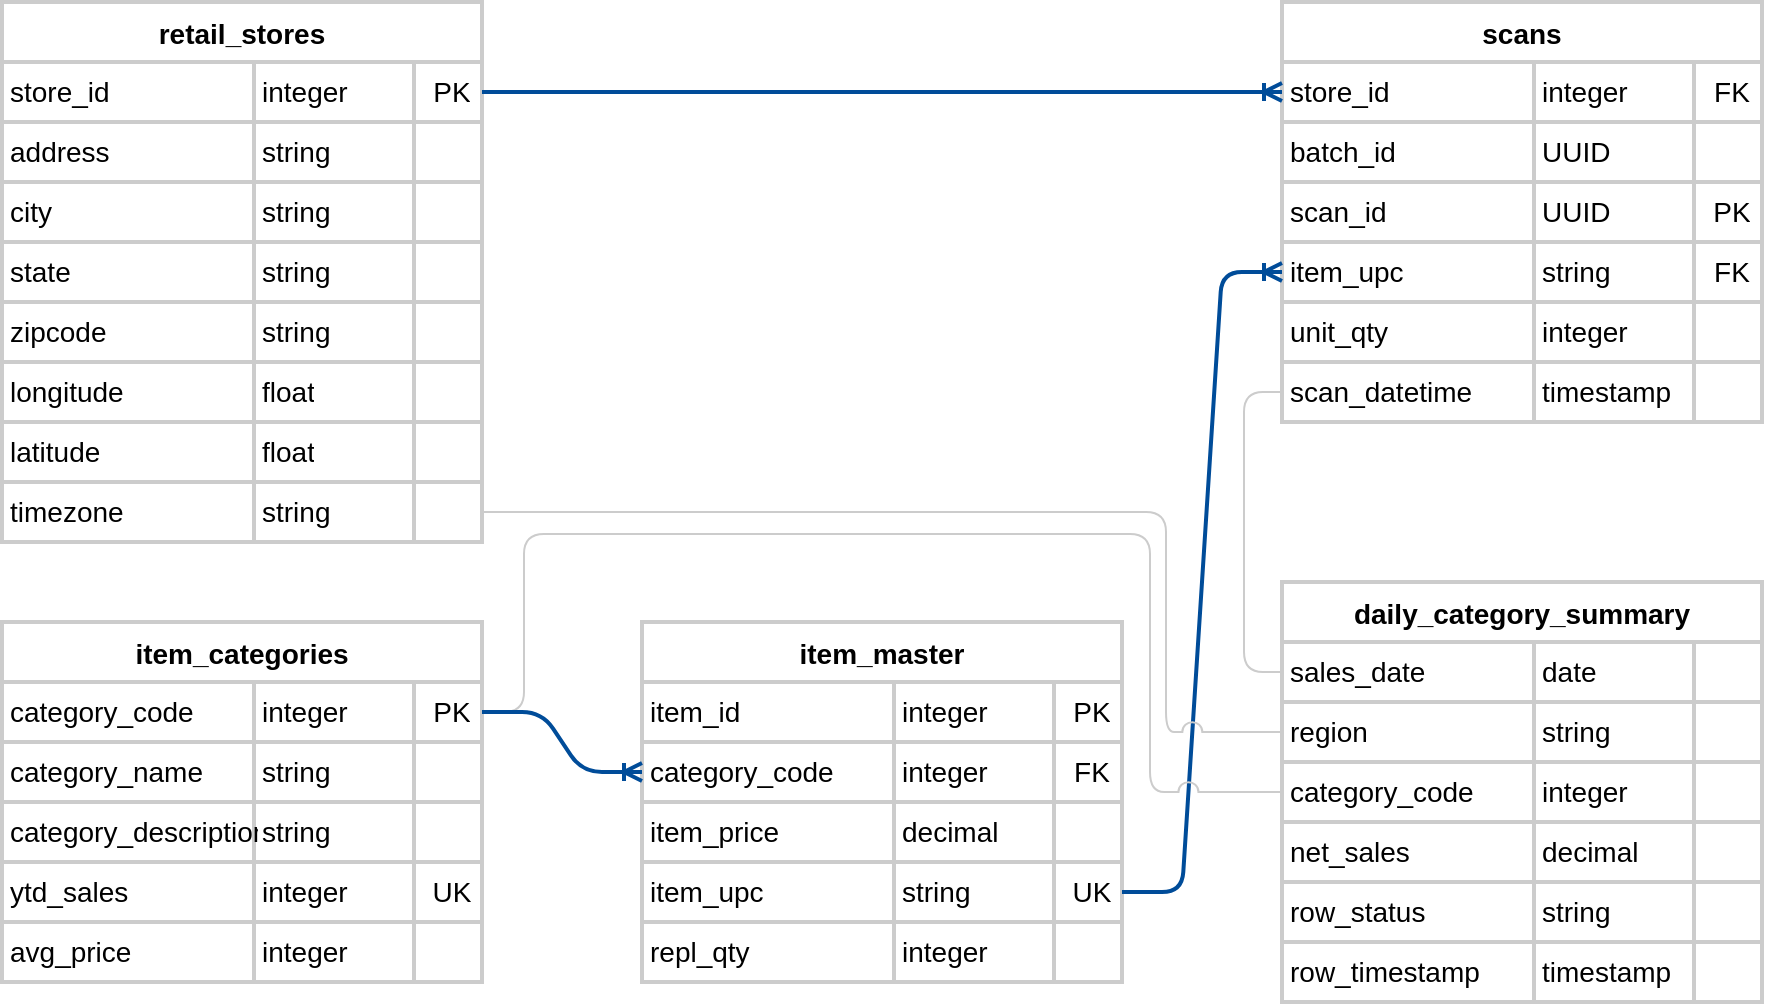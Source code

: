 <mxfile version="24.0.6" type="device" pages="3">
  <diagram id="R2lEEEUBdFMjLlhIrx00" name="tables">
    <mxGraphModel dx="1026" dy="684" grid="0" gridSize="10" guides="1" tooltips="1" connect="1" arrows="1" fold="1" page="1" pageScale="1" pageWidth="1100" pageHeight="850" background="none" math="0" shadow="0" extFonts="Permanent Marker^https://fonts.googleapis.com/css?family=Permanent+Marker">
      <root>
        <mxCell id="0" />
        <mxCell id="1" parent="0" />
        <mxCell id="41xI1ENaXl__7cdN0vgH-1" value="scans" style="shape=table;startSize=30;container=1;collapsible=0;childLayout=tableLayout;strokeColor=#CCCCCC;fontSize=14;fontStyle=1;fillColor=default;align=center;strokeWidth=2;perimeterSpacing=1;" parent="1" vertex="1">
          <mxGeometry x="650" y="10" width="240" height="210" as="geometry" />
        </mxCell>
        <mxCell id="41xI1ENaXl__7cdN0vgH-10" value="" style="shape=tableRow;horizontal=0;startSize=0;swimlaneHead=0;swimlaneBody=0;strokeColor=#CCCCCC;top=0;left=0;bottom=0;right=0;collapsible=0;dropTarget=0;fillColor=none;points=[[0,0.5],[1,0.5]];portConstraint=eastwest;fontSize=14;" parent="41xI1ENaXl__7cdN0vgH-1" vertex="1">
          <mxGeometry y="30" width="240" height="30" as="geometry" />
        </mxCell>
        <mxCell id="41xI1ENaXl__7cdN0vgH-11" value="store_id" style="shape=partialRectangle;html=1;whiteSpace=wrap;connectable=0;overflow=hidden;top=0;left=0;bottom=0;right=0;pointerEvents=1;fontSize=14;fillColor=none;strokeColor=#CCCCCC;align=left;perimeterSpacing=0;spacing=0;spacingLeft=4;" parent="41xI1ENaXl__7cdN0vgH-10" vertex="1">
          <mxGeometry width="126" height="30" as="geometry">
            <mxRectangle width="126" height="30" as="alternateBounds" />
          </mxGeometry>
        </mxCell>
        <mxCell id="41xI1ENaXl__7cdN0vgH-12" value="integer" style="shape=partialRectangle;html=1;whiteSpace=wrap;connectable=0;overflow=hidden;top=0;left=0;bottom=0;right=0;pointerEvents=1;fontSize=14;fillColor=none;strokeColor=#CCCCCC;perimeterSpacing=0;spacing=0;spacingLeft=4;align=left;" parent="41xI1ENaXl__7cdN0vgH-10" vertex="1">
          <mxGeometry x="126" width="80" height="30" as="geometry">
            <mxRectangle width="80" height="30" as="alternateBounds" />
          </mxGeometry>
        </mxCell>
        <mxCell id="41xI1ENaXl__7cdN0vgH-13" value="FK" style="shape=partialRectangle;html=1;whiteSpace=wrap;connectable=0;overflow=hidden;top=0;left=0;bottom=0;right=0;pointerEvents=1;fontSize=14;fillColor=none;strokeColor=#CCCCCC;perimeterSpacing=0;spacing=0;spacingLeft=4;" parent="41xI1ENaXl__7cdN0vgH-10" vertex="1">
          <mxGeometry x="206" width="34" height="30" as="geometry">
            <mxRectangle width="34" height="30" as="alternateBounds" />
          </mxGeometry>
        </mxCell>
        <mxCell id="41xI1ENaXl__7cdN0vgH-29" style="shape=tableRow;horizontal=0;startSize=0;swimlaneHead=0;swimlaneBody=0;strokeColor=#CCCCCC;top=0;left=0;bottom=0;right=0;collapsible=0;dropTarget=0;fillColor=none;points=[[0,0.5],[1,0.5]];portConstraint=eastwest;fontSize=14;" parent="41xI1ENaXl__7cdN0vgH-1" vertex="1">
          <mxGeometry y="60" width="240" height="30" as="geometry" />
        </mxCell>
        <mxCell id="41xI1ENaXl__7cdN0vgH-30" value="batch_id" style="shape=partialRectangle;html=1;whiteSpace=wrap;connectable=0;overflow=hidden;top=0;left=0;bottom=0;right=0;pointerEvents=1;fontSize=14;fillColor=none;strokeColor=#CCCCCC;align=left;perimeterSpacing=0;spacing=0;spacingLeft=4;" parent="41xI1ENaXl__7cdN0vgH-29" vertex="1">
          <mxGeometry width="126" height="30" as="geometry">
            <mxRectangle width="126" height="30" as="alternateBounds" />
          </mxGeometry>
        </mxCell>
        <mxCell id="41xI1ENaXl__7cdN0vgH-31" value="UUID" style="shape=partialRectangle;html=1;whiteSpace=wrap;connectable=0;overflow=hidden;top=0;left=0;bottom=0;right=0;pointerEvents=1;fontSize=14;fillColor=none;strokeColor=inherit;perimeterSpacing=0;spacing=0;spacingLeft=4;align=left;" parent="41xI1ENaXl__7cdN0vgH-29" vertex="1">
          <mxGeometry x="126" width="80" height="30" as="geometry">
            <mxRectangle width="80" height="30" as="alternateBounds" />
          </mxGeometry>
        </mxCell>
        <mxCell id="41xI1ENaXl__7cdN0vgH-32" style="shape=partialRectangle;html=1;whiteSpace=wrap;connectable=0;overflow=hidden;top=0;left=0;bottom=0;right=0;pointerEvents=1;fontSize=14;fillColor=none;strokeColor=#CCCCCC;perimeterSpacing=0;spacing=0;spacingLeft=4;" parent="41xI1ENaXl__7cdN0vgH-29" vertex="1">
          <mxGeometry x="206" width="34" height="30" as="geometry">
            <mxRectangle width="34" height="30" as="alternateBounds" />
          </mxGeometry>
        </mxCell>
        <mxCell id="41xI1ENaXl__7cdN0vgH-2" value="" style="shape=tableRow;horizontal=0;startSize=0;swimlaneHead=0;swimlaneBody=0;strokeColor=#CCCCCC;top=0;left=0;bottom=0;right=0;collapsible=0;dropTarget=0;fillColor=none;points=[[0,0.5],[1,0.5]];portConstraint=eastwest;fontSize=14;" parent="41xI1ENaXl__7cdN0vgH-1" vertex="1">
          <mxGeometry y="90" width="240" height="30" as="geometry" />
        </mxCell>
        <mxCell id="41xI1ENaXl__7cdN0vgH-3" value="scan_id" style="shape=partialRectangle;html=1;whiteSpace=wrap;connectable=0;overflow=hidden;top=0;left=0;bottom=0;right=0;pointerEvents=1;fontSize=14;fillColor=none;strokeColor=#CCCCCC;align=left;perimeterSpacing=0;spacing=0;spacingLeft=4;" parent="41xI1ENaXl__7cdN0vgH-2" vertex="1">
          <mxGeometry width="126" height="30" as="geometry">
            <mxRectangle width="126" height="30" as="alternateBounds" />
          </mxGeometry>
        </mxCell>
        <mxCell id="41xI1ENaXl__7cdN0vgH-4" value="UUID" style="shape=partialRectangle;html=1;whiteSpace=wrap;connectable=0;overflow=hidden;top=0;left=0;bottom=0;right=0;pointerEvents=1;fontSize=14;fillColor=none;strokeColor=inherit;perimeterSpacing=0;spacing=0;spacingLeft=4;align=left;" parent="41xI1ENaXl__7cdN0vgH-2" vertex="1">
          <mxGeometry x="126" width="80" height="30" as="geometry">
            <mxRectangle width="80" height="30" as="alternateBounds" />
          </mxGeometry>
        </mxCell>
        <mxCell id="41xI1ENaXl__7cdN0vgH-5" value="PK" style="shape=partialRectangle;html=1;whiteSpace=wrap;connectable=0;overflow=hidden;top=0;left=0;bottom=0;right=0;pointerEvents=1;fontSize=14;fillColor=none;strokeColor=#CCCCCC;perimeterSpacing=0;spacing=0;spacingLeft=4;" parent="41xI1ENaXl__7cdN0vgH-2" vertex="1">
          <mxGeometry x="206" width="34" height="30" as="geometry">
            <mxRectangle width="34" height="30" as="alternateBounds" />
          </mxGeometry>
        </mxCell>
        <mxCell id="41xI1ENaXl__7cdN0vgH-6" value="" style="shape=tableRow;horizontal=0;startSize=0;swimlaneHead=0;swimlaneBody=0;strokeColor=#CCCCCC;top=0;left=0;bottom=0;right=0;collapsible=0;dropTarget=0;fillColor=none;points=[[0,0.5],[1,0.5]];portConstraint=eastwest;fontSize=14;" parent="41xI1ENaXl__7cdN0vgH-1" vertex="1">
          <mxGeometry y="120" width="240" height="30" as="geometry" />
        </mxCell>
        <mxCell id="41xI1ENaXl__7cdN0vgH-7" value="item_upc" style="shape=partialRectangle;html=1;whiteSpace=wrap;connectable=0;overflow=hidden;top=0;left=0;bottom=0;right=0;pointerEvents=1;fontSize=14;fillColor=none;strokeColor=#CCCCCC;align=left;perimeterSpacing=0;spacing=0;spacingLeft=4;" parent="41xI1ENaXl__7cdN0vgH-6" vertex="1">
          <mxGeometry width="126" height="30" as="geometry">
            <mxRectangle width="126" height="30" as="alternateBounds" />
          </mxGeometry>
        </mxCell>
        <mxCell id="41xI1ENaXl__7cdN0vgH-8" value="string" style="shape=partialRectangle;html=1;whiteSpace=wrap;connectable=0;overflow=hidden;top=0;left=0;bottom=0;right=0;pointerEvents=1;fontSize=14;fillColor=none;strokeColor=#CCCCCC;perimeterSpacing=0;spacing=0;spacingLeft=4;align=left;" parent="41xI1ENaXl__7cdN0vgH-6" vertex="1">
          <mxGeometry x="126" width="80" height="30" as="geometry">
            <mxRectangle width="80" height="30" as="alternateBounds" />
          </mxGeometry>
        </mxCell>
        <mxCell id="41xI1ENaXl__7cdN0vgH-9" value="FK" style="shape=partialRectangle;html=1;whiteSpace=wrap;connectable=0;overflow=hidden;top=0;left=0;bottom=0;right=0;pointerEvents=1;fontSize=14;fillColor=none;strokeColor=#CCCCCC;perimeterSpacing=0;spacing=0;spacingLeft=4;" parent="41xI1ENaXl__7cdN0vgH-6" vertex="1">
          <mxGeometry x="206" width="34" height="30" as="geometry">
            <mxRectangle width="34" height="30" as="alternateBounds" />
          </mxGeometry>
        </mxCell>
        <mxCell id="41xI1ENaXl__7cdN0vgH-17" style="shape=tableRow;horizontal=0;startSize=0;swimlaneHead=0;swimlaneBody=0;strokeColor=#CCCCCC;top=0;left=0;bottom=0;right=0;collapsible=0;dropTarget=0;fillColor=none;points=[[0,0.5],[1,0.5]];portConstraint=eastwest;fontSize=14;" parent="41xI1ENaXl__7cdN0vgH-1" vertex="1">
          <mxGeometry y="150" width="240" height="30" as="geometry" />
        </mxCell>
        <mxCell id="41xI1ENaXl__7cdN0vgH-18" value="unit_qty" style="shape=partialRectangle;html=1;whiteSpace=wrap;connectable=0;overflow=hidden;top=0;left=0;bottom=0;right=0;pointerEvents=1;fontSize=14;fillColor=none;strokeColor=#CCCCCC;align=left;perimeterSpacing=0;spacing=0;spacingLeft=4;" parent="41xI1ENaXl__7cdN0vgH-17" vertex="1">
          <mxGeometry width="126" height="30" as="geometry">
            <mxRectangle width="126" height="30" as="alternateBounds" />
          </mxGeometry>
        </mxCell>
        <mxCell id="41xI1ENaXl__7cdN0vgH-19" value="integer" style="shape=partialRectangle;html=1;whiteSpace=wrap;connectable=0;overflow=hidden;top=0;left=0;bottom=0;right=0;pointerEvents=1;fontSize=14;fillColor=none;strokeColor=#CCCCCC;perimeterSpacing=0;spacing=0;spacingLeft=4;align=left;" parent="41xI1ENaXl__7cdN0vgH-17" vertex="1">
          <mxGeometry x="126" width="80" height="30" as="geometry">
            <mxRectangle width="80" height="30" as="alternateBounds" />
          </mxGeometry>
        </mxCell>
        <mxCell id="41xI1ENaXl__7cdN0vgH-20" style="shape=partialRectangle;html=1;whiteSpace=wrap;connectable=0;overflow=hidden;top=0;left=0;bottom=0;right=0;pointerEvents=1;fontSize=14;fillColor=none;strokeColor=#CCCCCC;perimeterSpacing=0;spacing=0;spacingLeft=4;" parent="41xI1ENaXl__7cdN0vgH-17" vertex="1">
          <mxGeometry x="206" width="34" height="30" as="geometry">
            <mxRectangle width="34" height="30" as="alternateBounds" />
          </mxGeometry>
        </mxCell>
        <mxCell id="41xI1ENaXl__7cdN0vgH-21" style="shape=tableRow;horizontal=0;startSize=0;swimlaneHead=0;swimlaneBody=0;strokeColor=#CCCCCC;top=0;left=0;bottom=0;right=0;collapsible=0;dropTarget=0;fillColor=none;points=[[0,0.5],[1,0.5]];portConstraint=eastwest;fontSize=14;" parent="41xI1ENaXl__7cdN0vgH-1" vertex="1">
          <mxGeometry y="180" width="240" height="30" as="geometry" />
        </mxCell>
        <mxCell id="41xI1ENaXl__7cdN0vgH-22" value="scan_datetime" style="shape=partialRectangle;html=1;whiteSpace=wrap;connectable=0;overflow=hidden;top=0;left=0;bottom=0;right=0;pointerEvents=1;fontSize=14;fillColor=none;strokeColor=#CCCCCC;align=left;perimeterSpacing=0;spacing=0;spacingLeft=4;" parent="41xI1ENaXl__7cdN0vgH-21" vertex="1">
          <mxGeometry width="126" height="30" as="geometry">
            <mxRectangle width="126" height="30" as="alternateBounds" />
          </mxGeometry>
        </mxCell>
        <mxCell id="41xI1ENaXl__7cdN0vgH-23" value="timestamp" style="shape=partialRectangle;html=1;whiteSpace=wrap;connectable=0;overflow=hidden;top=0;left=0;bottom=0;right=0;pointerEvents=1;fontSize=14;fillColor=none;strokeColor=#CCCCCC;perimeterSpacing=0;spacing=0;spacingLeft=4;align=left;" parent="41xI1ENaXl__7cdN0vgH-21" vertex="1">
          <mxGeometry x="126" width="80" height="30" as="geometry">
            <mxRectangle width="80" height="30" as="alternateBounds" />
          </mxGeometry>
        </mxCell>
        <mxCell id="41xI1ENaXl__7cdN0vgH-24" style="shape=partialRectangle;html=1;whiteSpace=wrap;connectable=0;overflow=hidden;top=0;left=0;bottom=0;right=0;pointerEvents=1;fontSize=14;fillColor=none;strokeColor=#CCCCCC;perimeterSpacing=0;spacing=0;spacingLeft=4;" parent="41xI1ENaXl__7cdN0vgH-21" vertex="1">
          <mxGeometry x="206" width="34" height="30" as="geometry">
            <mxRectangle width="34" height="30" as="alternateBounds" />
          </mxGeometry>
        </mxCell>
        <mxCell id="41xI1ENaXl__7cdN0vgH-33" value="retail_stores" style="shape=table;startSize=30;container=1;collapsible=0;childLayout=tableLayout;strokeColor=#CCCCCC;fontSize=14;fontStyle=1;fillColor=default;align=center;strokeWidth=2;perimeterSpacing=1;" parent="1" vertex="1">
          <mxGeometry x="10" y="10" width="240" height="270" as="geometry" />
        </mxCell>
        <mxCell id="41xI1ENaXl__7cdN0vgH-34" value="" style="shape=tableRow;horizontal=0;startSize=0;swimlaneHead=0;swimlaneBody=0;strokeColor=#CCCCCC;top=0;left=0;bottom=0;right=0;collapsible=0;dropTarget=0;fillColor=none;points=[[0,0.5],[1,0.5]];portConstraint=eastwest;fontSize=14;" parent="41xI1ENaXl__7cdN0vgH-33" vertex="1">
          <mxGeometry y="30" width="240" height="30" as="geometry" />
        </mxCell>
        <mxCell id="41xI1ENaXl__7cdN0vgH-35" value="store_id" style="shape=partialRectangle;html=1;whiteSpace=wrap;connectable=0;overflow=hidden;top=0;left=0;bottom=0;right=0;pointerEvents=1;fontSize=14;fillColor=none;strokeColor=#CCCCCC;align=left;perimeterSpacing=0;spacing=0;spacingLeft=4;" parent="41xI1ENaXl__7cdN0vgH-34" vertex="1">
          <mxGeometry width="126" height="30" as="geometry">
            <mxRectangle width="126" height="30" as="alternateBounds" />
          </mxGeometry>
        </mxCell>
        <mxCell id="41xI1ENaXl__7cdN0vgH-36" value="integer" style="shape=partialRectangle;html=1;whiteSpace=wrap;connectable=0;overflow=hidden;top=0;left=0;bottom=0;right=0;pointerEvents=1;fontSize=14;fillColor=none;strokeColor=#CCCCCC;perimeterSpacing=0;spacing=0;spacingLeft=4;align=left;" parent="41xI1ENaXl__7cdN0vgH-34" vertex="1">
          <mxGeometry x="126" width="80" height="30" as="geometry">
            <mxRectangle width="80" height="30" as="alternateBounds" />
          </mxGeometry>
        </mxCell>
        <mxCell id="41xI1ENaXl__7cdN0vgH-37" value="PK" style="shape=partialRectangle;html=1;whiteSpace=wrap;connectable=0;overflow=hidden;top=0;left=0;bottom=0;right=0;pointerEvents=1;fontSize=14;fillColor=none;strokeColor=#CCCCCC;perimeterSpacing=0;spacing=0;spacingLeft=4;" parent="41xI1ENaXl__7cdN0vgH-34" vertex="1">
          <mxGeometry x="206" width="34" height="30" as="geometry">
            <mxRectangle width="34" height="30" as="alternateBounds" />
          </mxGeometry>
        </mxCell>
        <mxCell id="41xI1ENaXl__7cdN0vgH-38" style="shape=tableRow;horizontal=0;startSize=0;swimlaneHead=0;swimlaneBody=0;strokeColor=#CCCCCC;top=0;left=0;bottom=0;right=0;collapsible=0;dropTarget=0;fillColor=none;points=[[0,0.5],[1,0.5]];portConstraint=eastwest;fontSize=14;" parent="41xI1ENaXl__7cdN0vgH-33" vertex="1">
          <mxGeometry y="60" width="240" height="30" as="geometry" />
        </mxCell>
        <mxCell id="41xI1ENaXl__7cdN0vgH-39" value="address" style="shape=partialRectangle;html=1;whiteSpace=wrap;connectable=0;overflow=hidden;top=0;left=0;bottom=0;right=0;pointerEvents=1;fontSize=14;fillColor=none;strokeColor=#CCCCCC;align=left;perimeterSpacing=0;spacing=0;spacingLeft=4;" parent="41xI1ENaXl__7cdN0vgH-38" vertex="1">
          <mxGeometry width="126" height="30" as="geometry">
            <mxRectangle width="126" height="30" as="alternateBounds" />
          </mxGeometry>
        </mxCell>
        <mxCell id="41xI1ENaXl__7cdN0vgH-40" value="string" style="shape=partialRectangle;html=1;whiteSpace=wrap;connectable=0;overflow=hidden;top=0;left=0;bottom=0;right=0;pointerEvents=1;fontSize=14;fillColor=none;strokeColor=inherit;perimeterSpacing=0;spacing=0;spacingLeft=4;align=left;" parent="41xI1ENaXl__7cdN0vgH-38" vertex="1">
          <mxGeometry x="126" width="80" height="30" as="geometry">
            <mxRectangle width="80" height="30" as="alternateBounds" />
          </mxGeometry>
        </mxCell>
        <mxCell id="41xI1ENaXl__7cdN0vgH-41" style="shape=partialRectangle;html=1;whiteSpace=wrap;connectable=0;overflow=hidden;top=0;left=0;bottom=0;right=0;pointerEvents=1;fontSize=14;fillColor=none;strokeColor=#CCCCCC;perimeterSpacing=0;spacing=0;spacingLeft=4;" parent="41xI1ENaXl__7cdN0vgH-38" vertex="1">
          <mxGeometry x="206" width="34" height="30" as="geometry">
            <mxRectangle width="34" height="30" as="alternateBounds" />
          </mxGeometry>
        </mxCell>
        <mxCell id="41xI1ENaXl__7cdN0vgH-42" value="" style="shape=tableRow;horizontal=0;startSize=0;swimlaneHead=0;swimlaneBody=0;strokeColor=#CCCCCC;top=0;left=0;bottom=0;right=0;collapsible=0;dropTarget=0;fillColor=none;points=[[0,0.5],[1,0.5]];portConstraint=eastwest;fontSize=14;" parent="41xI1ENaXl__7cdN0vgH-33" vertex="1">
          <mxGeometry y="90" width="240" height="30" as="geometry" />
        </mxCell>
        <mxCell id="41xI1ENaXl__7cdN0vgH-43" value="city" style="shape=partialRectangle;html=1;whiteSpace=wrap;connectable=0;overflow=hidden;top=0;left=0;bottom=0;right=0;pointerEvents=1;fontSize=14;fillColor=none;strokeColor=#CCCCCC;align=left;perimeterSpacing=0;spacing=0;spacingLeft=4;" parent="41xI1ENaXl__7cdN0vgH-42" vertex="1">
          <mxGeometry width="126" height="30" as="geometry">
            <mxRectangle width="126" height="30" as="alternateBounds" />
          </mxGeometry>
        </mxCell>
        <mxCell id="41xI1ENaXl__7cdN0vgH-44" value="string" style="shape=partialRectangle;html=1;whiteSpace=wrap;connectable=0;overflow=hidden;top=0;left=0;bottom=0;right=0;pointerEvents=1;fontSize=14;fillColor=none;strokeColor=inherit;perimeterSpacing=0;spacing=0;spacingLeft=4;align=left;" parent="41xI1ENaXl__7cdN0vgH-42" vertex="1">
          <mxGeometry x="126" width="80" height="30" as="geometry">
            <mxRectangle width="80" height="30" as="alternateBounds" />
          </mxGeometry>
        </mxCell>
        <mxCell id="41xI1ENaXl__7cdN0vgH-45" value="" style="shape=partialRectangle;html=1;whiteSpace=wrap;connectable=0;overflow=hidden;top=0;left=0;bottom=0;right=0;pointerEvents=1;fontSize=14;fillColor=none;strokeColor=#CCCCCC;perimeterSpacing=0;spacing=0;spacingLeft=4;" parent="41xI1ENaXl__7cdN0vgH-42" vertex="1">
          <mxGeometry x="206" width="34" height="30" as="geometry">
            <mxRectangle width="34" height="30" as="alternateBounds" />
          </mxGeometry>
        </mxCell>
        <mxCell id="41xI1ENaXl__7cdN0vgH-46" value="" style="shape=tableRow;horizontal=0;startSize=0;swimlaneHead=0;swimlaneBody=0;strokeColor=#CCCCCC;top=0;left=0;bottom=0;right=0;collapsible=0;dropTarget=0;fillColor=none;points=[[0,0.5],[1,0.5]];portConstraint=eastwest;fontSize=14;" parent="41xI1ENaXl__7cdN0vgH-33" vertex="1">
          <mxGeometry y="120" width="240" height="30" as="geometry" />
        </mxCell>
        <mxCell id="41xI1ENaXl__7cdN0vgH-47" value="state" style="shape=partialRectangle;html=1;whiteSpace=wrap;connectable=0;overflow=hidden;top=0;left=0;bottom=0;right=0;pointerEvents=1;fontSize=14;fillColor=none;strokeColor=#CCCCCC;align=left;perimeterSpacing=0;spacing=0;spacingLeft=4;" parent="41xI1ENaXl__7cdN0vgH-46" vertex="1">
          <mxGeometry width="126" height="30" as="geometry">
            <mxRectangle width="126" height="30" as="alternateBounds" />
          </mxGeometry>
        </mxCell>
        <mxCell id="41xI1ENaXl__7cdN0vgH-48" value="string" style="shape=partialRectangle;html=1;whiteSpace=wrap;connectable=0;overflow=hidden;top=0;left=0;bottom=0;right=0;pointerEvents=1;fontSize=14;fillColor=none;strokeColor=#CCCCCC;perimeterSpacing=0;spacing=0;spacingLeft=4;align=left;" parent="41xI1ENaXl__7cdN0vgH-46" vertex="1">
          <mxGeometry x="126" width="80" height="30" as="geometry">
            <mxRectangle width="80" height="30" as="alternateBounds" />
          </mxGeometry>
        </mxCell>
        <mxCell id="41xI1ENaXl__7cdN0vgH-49" value="" style="shape=partialRectangle;html=1;whiteSpace=wrap;connectable=0;overflow=hidden;top=0;left=0;bottom=0;right=0;pointerEvents=1;fontSize=14;fillColor=none;strokeColor=#CCCCCC;perimeterSpacing=0;spacing=0;spacingLeft=4;" parent="41xI1ENaXl__7cdN0vgH-46" vertex="1">
          <mxGeometry x="206" width="34" height="30" as="geometry">
            <mxRectangle width="34" height="30" as="alternateBounds" />
          </mxGeometry>
        </mxCell>
        <mxCell id="41xI1ENaXl__7cdN0vgH-50" style="shape=tableRow;horizontal=0;startSize=0;swimlaneHead=0;swimlaneBody=0;strokeColor=#CCCCCC;top=0;left=0;bottom=0;right=0;collapsible=0;dropTarget=0;fillColor=none;points=[[0,0.5],[1,0.5]];portConstraint=eastwest;fontSize=14;" parent="41xI1ENaXl__7cdN0vgH-33" vertex="1">
          <mxGeometry y="150" width="240" height="30" as="geometry" />
        </mxCell>
        <mxCell id="41xI1ENaXl__7cdN0vgH-51" value="zipcode" style="shape=partialRectangle;html=1;whiteSpace=wrap;connectable=0;overflow=hidden;top=0;left=0;bottom=0;right=0;pointerEvents=1;fontSize=14;fillColor=none;strokeColor=#CCCCCC;align=left;perimeterSpacing=0;spacing=0;spacingLeft=4;" parent="41xI1ENaXl__7cdN0vgH-50" vertex="1">
          <mxGeometry width="126" height="30" as="geometry">
            <mxRectangle width="126" height="30" as="alternateBounds" />
          </mxGeometry>
        </mxCell>
        <mxCell id="41xI1ENaXl__7cdN0vgH-52" value="string" style="shape=partialRectangle;html=1;whiteSpace=wrap;connectable=0;overflow=hidden;top=0;left=0;bottom=0;right=0;pointerEvents=1;fontSize=14;fillColor=none;strokeColor=#CCCCCC;perimeterSpacing=0;spacing=0;spacingLeft=4;align=left;" parent="41xI1ENaXl__7cdN0vgH-50" vertex="1">
          <mxGeometry x="126" width="80" height="30" as="geometry">
            <mxRectangle width="80" height="30" as="alternateBounds" />
          </mxGeometry>
        </mxCell>
        <mxCell id="41xI1ENaXl__7cdN0vgH-53" style="shape=partialRectangle;html=1;whiteSpace=wrap;connectable=0;overflow=hidden;top=0;left=0;bottom=0;right=0;pointerEvents=1;fontSize=14;fillColor=none;strokeColor=#CCCCCC;perimeterSpacing=0;spacing=0;spacingLeft=4;" parent="41xI1ENaXl__7cdN0vgH-50" vertex="1">
          <mxGeometry x="206" width="34" height="30" as="geometry">
            <mxRectangle width="34" height="30" as="alternateBounds" />
          </mxGeometry>
        </mxCell>
        <mxCell id="41xI1ENaXl__7cdN0vgH-54" style="shape=tableRow;horizontal=0;startSize=0;swimlaneHead=0;swimlaneBody=0;strokeColor=#CCCCCC;top=0;left=0;bottom=0;right=0;collapsible=0;dropTarget=0;fillColor=none;points=[[0,0.5],[1,0.5]];portConstraint=eastwest;fontSize=14;" parent="41xI1ENaXl__7cdN0vgH-33" vertex="1">
          <mxGeometry y="180" width="240" height="30" as="geometry" />
        </mxCell>
        <mxCell id="41xI1ENaXl__7cdN0vgH-55" value="longitude" style="shape=partialRectangle;html=1;whiteSpace=wrap;connectable=0;overflow=hidden;top=0;left=0;bottom=0;right=0;pointerEvents=1;fontSize=14;fillColor=none;strokeColor=#CCCCCC;align=left;perimeterSpacing=0;spacing=0;spacingLeft=4;" parent="41xI1ENaXl__7cdN0vgH-54" vertex="1">
          <mxGeometry width="126" height="30" as="geometry">
            <mxRectangle width="126" height="30" as="alternateBounds" />
          </mxGeometry>
        </mxCell>
        <mxCell id="41xI1ENaXl__7cdN0vgH-56" value="float" style="shape=partialRectangle;html=1;whiteSpace=wrap;connectable=0;overflow=hidden;top=0;left=0;bottom=0;right=0;pointerEvents=1;fontSize=14;fillColor=none;strokeColor=#CCCCCC;perimeterSpacing=0;spacing=0;spacingLeft=4;align=left;" parent="41xI1ENaXl__7cdN0vgH-54" vertex="1">
          <mxGeometry x="126" width="80" height="30" as="geometry">
            <mxRectangle width="80" height="30" as="alternateBounds" />
          </mxGeometry>
        </mxCell>
        <mxCell id="41xI1ENaXl__7cdN0vgH-57" style="shape=partialRectangle;html=1;whiteSpace=wrap;connectable=0;overflow=hidden;top=0;left=0;bottom=0;right=0;pointerEvents=1;fontSize=14;fillColor=none;strokeColor=#CCCCCC;perimeterSpacing=0;spacing=0;spacingLeft=4;" parent="41xI1ENaXl__7cdN0vgH-54" vertex="1">
          <mxGeometry x="206" width="34" height="30" as="geometry">
            <mxRectangle width="34" height="30" as="alternateBounds" />
          </mxGeometry>
        </mxCell>
        <mxCell id="41xI1ENaXl__7cdN0vgH-58" style="shape=tableRow;horizontal=0;startSize=0;swimlaneHead=0;swimlaneBody=0;strokeColor=#CCCCCC;top=0;left=0;bottom=0;right=0;collapsible=0;dropTarget=0;fillColor=none;points=[[0,0.5],[1,0.5]];portConstraint=eastwest;fontSize=14;" parent="41xI1ENaXl__7cdN0vgH-33" vertex="1">
          <mxGeometry y="210" width="240" height="30" as="geometry" />
        </mxCell>
        <mxCell id="41xI1ENaXl__7cdN0vgH-59" value="latitude" style="shape=partialRectangle;html=1;whiteSpace=wrap;connectable=0;overflow=hidden;top=0;left=0;bottom=0;right=0;pointerEvents=1;fontSize=14;fillColor=none;strokeColor=#CCCCCC;align=left;perimeterSpacing=0;spacing=0;spacingLeft=4;" parent="41xI1ENaXl__7cdN0vgH-58" vertex="1">
          <mxGeometry width="126" height="30" as="geometry">
            <mxRectangle width="126" height="30" as="alternateBounds" />
          </mxGeometry>
        </mxCell>
        <mxCell id="41xI1ENaXl__7cdN0vgH-60" value="float" style="shape=partialRectangle;html=1;whiteSpace=wrap;connectable=0;overflow=hidden;top=0;left=0;bottom=0;right=0;pointerEvents=1;fontSize=14;fillColor=none;strokeColor=#CCCCCC;perimeterSpacing=0;spacing=0;spacingLeft=4;align=left;" parent="41xI1ENaXl__7cdN0vgH-58" vertex="1">
          <mxGeometry x="126" width="80" height="30" as="geometry">
            <mxRectangle width="80" height="30" as="alternateBounds" />
          </mxGeometry>
        </mxCell>
        <mxCell id="41xI1ENaXl__7cdN0vgH-61" style="shape=partialRectangle;html=1;whiteSpace=wrap;connectable=0;overflow=hidden;top=0;left=0;bottom=0;right=0;pointerEvents=1;fontSize=14;fillColor=none;strokeColor=#CCCCCC;perimeterSpacing=0;spacing=0;spacingLeft=4;" parent="41xI1ENaXl__7cdN0vgH-58" vertex="1">
          <mxGeometry x="206" width="34" height="30" as="geometry">
            <mxRectangle width="34" height="30" as="alternateBounds" />
          </mxGeometry>
        </mxCell>
        <mxCell id="41xI1ENaXl__7cdN0vgH-62" style="shape=tableRow;horizontal=0;startSize=0;swimlaneHead=0;swimlaneBody=0;strokeColor=#CCCCCC;top=0;left=0;bottom=0;right=0;collapsible=0;dropTarget=0;fillColor=none;points=[[0,0.5],[1,0.5]];portConstraint=eastwest;fontSize=14;" parent="41xI1ENaXl__7cdN0vgH-33" vertex="1">
          <mxGeometry y="240" width="240" height="30" as="geometry" />
        </mxCell>
        <mxCell id="41xI1ENaXl__7cdN0vgH-63" value="timezone" style="shape=partialRectangle;html=1;whiteSpace=wrap;connectable=0;overflow=hidden;top=0;left=0;bottom=0;right=0;pointerEvents=1;fontSize=14;fillColor=none;strokeColor=#CCCCCC;align=left;perimeterSpacing=0;spacing=0;spacingLeft=4;" parent="41xI1ENaXl__7cdN0vgH-62" vertex="1">
          <mxGeometry width="126" height="30" as="geometry">
            <mxRectangle width="126" height="30" as="alternateBounds" />
          </mxGeometry>
        </mxCell>
        <mxCell id="41xI1ENaXl__7cdN0vgH-64" value="string" style="shape=partialRectangle;html=1;whiteSpace=wrap;connectable=0;overflow=hidden;top=0;left=0;bottom=0;right=0;pointerEvents=1;fontSize=14;fillColor=none;strokeColor=#CCCCCC;perimeterSpacing=0;spacing=0;spacingLeft=4;align=left;" parent="41xI1ENaXl__7cdN0vgH-62" vertex="1">
          <mxGeometry x="126" width="80" height="30" as="geometry">
            <mxRectangle width="80" height="30" as="alternateBounds" />
          </mxGeometry>
        </mxCell>
        <mxCell id="41xI1ENaXl__7cdN0vgH-65" style="shape=partialRectangle;html=1;whiteSpace=wrap;connectable=0;overflow=hidden;top=0;left=0;bottom=0;right=0;pointerEvents=1;fontSize=14;fillColor=none;strokeColor=#CCCCCC;perimeterSpacing=0;spacing=0;spacingLeft=4;" parent="41xI1ENaXl__7cdN0vgH-62" vertex="1">
          <mxGeometry x="206" width="34" height="30" as="geometry">
            <mxRectangle width="34" height="30" as="alternateBounds" />
          </mxGeometry>
        </mxCell>
        <mxCell id="41xI1ENaXl__7cdN0vgH-66" value="item_master" style="shape=table;startSize=30;container=1;collapsible=0;childLayout=tableLayout;strokeColor=#CCCCCC;fontSize=14;fontStyle=1;fillColor=default;align=center;strokeWidth=2;perimeterSpacing=1;" parent="1" vertex="1">
          <mxGeometry x="330" y="320" width="240" height="180" as="geometry" />
        </mxCell>
        <mxCell id="41xI1ENaXl__7cdN0vgH-67" value="" style="shape=tableRow;horizontal=0;startSize=0;swimlaneHead=0;swimlaneBody=0;strokeColor=#CCCCCC;top=0;left=0;bottom=0;right=0;collapsible=0;dropTarget=0;fillColor=none;points=[[0,0.5],[1,0.5]];portConstraint=eastwest;fontSize=14;" parent="41xI1ENaXl__7cdN0vgH-66" vertex="1">
          <mxGeometry y="30" width="240" height="30" as="geometry" />
        </mxCell>
        <mxCell id="41xI1ENaXl__7cdN0vgH-68" value="item_id" style="shape=partialRectangle;html=1;whiteSpace=wrap;connectable=0;overflow=hidden;top=0;left=0;bottom=0;right=0;pointerEvents=1;fontSize=14;fillColor=none;strokeColor=#CCCCCC;align=left;perimeterSpacing=0;spacing=0;spacingLeft=4;" parent="41xI1ENaXl__7cdN0vgH-67" vertex="1">
          <mxGeometry width="126" height="30" as="geometry">
            <mxRectangle width="126" height="30" as="alternateBounds" />
          </mxGeometry>
        </mxCell>
        <mxCell id="41xI1ENaXl__7cdN0vgH-69" value="integer" style="shape=partialRectangle;html=1;whiteSpace=wrap;connectable=0;overflow=hidden;top=0;left=0;bottom=0;right=0;pointerEvents=1;fontSize=14;fillColor=none;strokeColor=#CCCCCC;perimeterSpacing=0;spacing=0;spacingLeft=4;align=left;" parent="41xI1ENaXl__7cdN0vgH-67" vertex="1">
          <mxGeometry x="126" width="80" height="30" as="geometry">
            <mxRectangle width="80" height="30" as="alternateBounds" />
          </mxGeometry>
        </mxCell>
        <mxCell id="41xI1ENaXl__7cdN0vgH-70" value="PK" style="shape=partialRectangle;html=1;whiteSpace=wrap;connectable=0;overflow=hidden;top=0;left=0;bottom=0;right=0;pointerEvents=1;fontSize=14;fillColor=none;strokeColor=#CCCCCC;perimeterSpacing=0;spacing=0;spacingLeft=4;" parent="41xI1ENaXl__7cdN0vgH-67" vertex="1">
          <mxGeometry x="206" width="34" height="30" as="geometry">
            <mxRectangle width="34" height="30" as="alternateBounds" />
          </mxGeometry>
        </mxCell>
        <mxCell id="41xI1ENaXl__7cdN0vgH-71" style="shape=tableRow;horizontal=0;startSize=0;swimlaneHead=0;swimlaneBody=0;strokeColor=#CCCCCC;top=0;left=0;bottom=0;right=0;collapsible=0;dropTarget=0;fillColor=none;points=[[0,0.5],[1,0.5]];portConstraint=eastwest;fontSize=14;" parent="41xI1ENaXl__7cdN0vgH-66" vertex="1">
          <mxGeometry y="60" width="240" height="30" as="geometry" />
        </mxCell>
        <mxCell id="41xI1ENaXl__7cdN0vgH-72" value="category_code" style="shape=partialRectangle;html=1;whiteSpace=wrap;connectable=0;overflow=hidden;top=0;left=0;bottom=0;right=0;pointerEvents=1;fontSize=14;fillColor=none;strokeColor=#CCCCCC;align=left;perimeterSpacing=0;spacing=0;spacingLeft=4;" parent="41xI1ENaXl__7cdN0vgH-71" vertex="1">
          <mxGeometry width="126" height="30" as="geometry">
            <mxRectangle width="126" height="30" as="alternateBounds" />
          </mxGeometry>
        </mxCell>
        <mxCell id="41xI1ENaXl__7cdN0vgH-73" value="integer" style="shape=partialRectangle;html=1;whiteSpace=wrap;connectable=0;overflow=hidden;top=0;left=0;bottom=0;right=0;pointerEvents=1;fontSize=14;fillColor=none;strokeColor=inherit;perimeterSpacing=0;spacing=0;spacingLeft=4;align=left;" parent="41xI1ENaXl__7cdN0vgH-71" vertex="1">
          <mxGeometry x="126" width="80" height="30" as="geometry">
            <mxRectangle width="80" height="30" as="alternateBounds" />
          </mxGeometry>
        </mxCell>
        <mxCell id="41xI1ENaXl__7cdN0vgH-74" value="FK" style="shape=partialRectangle;html=1;whiteSpace=wrap;connectable=0;overflow=hidden;top=0;left=0;bottom=0;right=0;pointerEvents=1;fontSize=14;fillColor=none;strokeColor=#CCCCCC;perimeterSpacing=0;spacing=0;spacingLeft=4;" parent="41xI1ENaXl__7cdN0vgH-71" vertex="1">
          <mxGeometry x="206" width="34" height="30" as="geometry">
            <mxRectangle width="34" height="30" as="alternateBounds" />
          </mxGeometry>
        </mxCell>
        <mxCell id="41xI1ENaXl__7cdN0vgH-75" value="" style="shape=tableRow;horizontal=0;startSize=0;swimlaneHead=0;swimlaneBody=0;strokeColor=#CCCCCC;top=0;left=0;bottom=0;right=0;collapsible=0;dropTarget=0;fillColor=none;points=[[0,0.5],[1,0.5]];portConstraint=eastwest;fontSize=14;" parent="41xI1ENaXl__7cdN0vgH-66" vertex="1">
          <mxGeometry y="90" width="240" height="30" as="geometry" />
        </mxCell>
        <mxCell id="41xI1ENaXl__7cdN0vgH-76" value="item_price" style="shape=partialRectangle;html=1;whiteSpace=wrap;connectable=0;overflow=hidden;top=0;left=0;bottom=0;right=0;pointerEvents=1;fontSize=14;fillColor=none;strokeColor=#CCCCCC;align=left;perimeterSpacing=0;spacing=0;spacingLeft=4;" parent="41xI1ENaXl__7cdN0vgH-75" vertex="1">
          <mxGeometry width="126" height="30" as="geometry">
            <mxRectangle width="126" height="30" as="alternateBounds" />
          </mxGeometry>
        </mxCell>
        <mxCell id="41xI1ENaXl__7cdN0vgH-77" value="decimal" style="shape=partialRectangle;html=1;whiteSpace=wrap;connectable=0;overflow=hidden;top=0;left=0;bottom=0;right=0;pointerEvents=1;fontSize=14;fillColor=none;strokeColor=inherit;perimeterSpacing=0;spacing=0;spacingLeft=4;align=left;" parent="41xI1ENaXl__7cdN0vgH-75" vertex="1">
          <mxGeometry x="126" width="80" height="30" as="geometry">
            <mxRectangle width="80" height="30" as="alternateBounds" />
          </mxGeometry>
        </mxCell>
        <mxCell id="41xI1ENaXl__7cdN0vgH-78" value="" style="shape=partialRectangle;html=1;whiteSpace=wrap;connectable=0;overflow=hidden;top=0;left=0;bottom=0;right=0;pointerEvents=1;fontSize=14;fillColor=none;strokeColor=#CCCCCC;perimeterSpacing=0;spacing=0;spacingLeft=4;" parent="41xI1ENaXl__7cdN0vgH-75" vertex="1">
          <mxGeometry x="206" width="34" height="30" as="geometry">
            <mxRectangle width="34" height="30" as="alternateBounds" />
          </mxGeometry>
        </mxCell>
        <mxCell id="41xI1ENaXl__7cdN0vgH-79" value="" style="shape=tableRow;horizontal=0;startSize=0;swimlaneHead=0;swimlaneBody=0;strokeColor=#CCCCCC;top=0;left=0;bottom=0;right=0;collapsible=0;dropTarget=0;fillColor=none;points=[[0,0.5],[1,0.5]];portConstraint=eastwest;fontSize=14;" parent="41xI1ENaXl__7cdN0vgH-66" vertex="1">
          <mxGeometry y="120" width="240" height="30" as="geometry" />
        </mxCell>
        <mxCell id="41xI1ENaXl__7cdN0vgH-80" value="item_upc" style="shape=partialRectangle;html=1;whiteSpace=wrap;connectable=0;overflow=hidden;top=0;left=0;bottom=0;right=0;pointerEvents=1;fontSize=14;fillColor=none;strokeColor=#CCCCCC;align=left;perimeterSpacing=0;spacing=0;spacingLeft=4;" parent="41xI1ENaXl__7cdN0vgH-79" vertex="1">
          <mxGeometry width="126" height="30" as="geometry">
            <mxRectangle width="126" height="30" as="alternateBounds" />
          </mxGeometry>
        </mxCell>
        <mxCell id="41xI1ENaXl__7cdN0vgH-81" value="string" style="shape=partialRectangle;html=1;whiteSpace=wrap;connectable=0;overflow=hidden;top=0;left=0;bottom=0;right=0;pointerEvents=1;fontSize=14;fillColor=none;strokeColor=#CCCCCC;perimeterSpacing=0;spacing=0;spacingLeft=4;align=left;" parent="41xI1ENaXl__7cdN0vgH-79" vertex="1">
          <mxGeometry x="126" width="80" height="30" as="geometry">
            <mxRectangle width="80" height="30" as="alternateBounds" />
          </mxGeometry>
        </mxCell>
        <mxCell id="41xI1ENaXl__7cdN0vgH-82" value="UK" style="shape=partialRectangle;html=1;whiteSpace=wrap;connectable=0;overflow=hidden;top=0;left=0;bottom=0;right=0;pointerEvents=1;fontSize=14;fillColor=none;strokeColor=#CCCCCC;perimeterSpacing=0;spacing=0;spacingLeft=4;" parent="41xI1ENaXl__7cdN0vgH-79" vertex="1">
          <mxGeometry x="206" width="34" height="30" as="geometry">
            <mxRectangle width="34" height="30" as="alternateBounds" />
          </mxGeometry>
        </mxCell>
        <mxCell id="41xI1ENaXl__7cdN0vgH-83" style="shape=tableRow;horizontal=0;startSize=0;swimlaneHead=0;swimlaneBody=0;strokeColor=#CCCCCC;top=0;left=0;bottom=0;right=0;collapsible=0;dropTarget=0;fillColor=none;points=[[0,0.5],[1,0.5]];portConstraint=eastwest;fontSize=14;" parent="41xI1ENaXl__7cdN0vgH-66" vertex="1">
          <mxGeometry y="150" width="240" height="30" as="geometry" />
        </mxCell>
        <mxCell id="41xI1ENaXl__7cdN0vgH-84" value="repl_qty" style="shape=partialRectangle;html=1;whiteSpace=wrap;connectable=0;overflow=hidden;top=0;left=0;bottom=0;right=0;pointerEvents=1;fontSize=14;fillColor=none;strokeColor=#CCCCCC;align=left;perimeterSpacing=0;spacing=0;spacingLeft=4;" parent="41xI1ENaXl__7cdN0vgH-83" vertex="1">
          <mxGeometry width="126" height="30" as="geometry">
            <mxRectangle width="126" height="30" as="alternateBounds" />
          </mxGeometry>
        </mxCell>
        <mxCell id="41xI1ENaXl__7cdN0vgH-85" value="integer" style="shape=partialRectangle;html=1;whiteSpace=wrap;connectable=0;overflow=hidden;top=0;left=0;bottom=0;right=0;pointerEvents=1;fontSize=14;fillColor=none;strokeColor=#CCCCCC;perimeterSpacing=0;spacing=0;spacingLeft=4;align=left;" parent="41xI1ENaXl__7cdN0vgH-83" vertex="1">
          <mxGeometry x="126" width="80" height="30" as="geometry">
            <mxRectangle width="80" height="30" as="alternateBounds" />
          </mxGeometry>
        </mxCell>
        <mxCell id="41xI1ENaXl__7cdN0vgH-86" style="shape=partialRectangle;html=1;whiteSpace=wrap;connectable=0;overflow=hidden;top=0;left=0;bottom=0;right=0;pointerEvents=1;fontSize=14;fillColor=none;strokeColor=#CCCCCC;perimeterSpacing=0;spacing=0;spacingLeft=4;" parent="41xI1ENaXl__7cdN0vgH-83" vertex="1">
          <mxGeometry x="206" width="34" height="30" as="geometry">
            <mxRectangle width="34" height="30" as="alternateBounds" />
          </mxGeometry>
        </mxCell>
        <mxCell id="41xI1ENaXl__7cdN0vgH-99" value="item_categories" style="shape=table;startSize=30;container=1;collapsible=0;childLayout=tableLayout;strokeColor=#CCCCCC;fontSize=14;fontStyle=1;fillColor=default;align=center;strokeWidth=2;perimeterSpacing=1;" parent="1" vertex="1">
          <mxGeometry x="10" y="320" width="240" height="180" as="geometry" />
        </mxCell>
        <mxCell id="41xI1ENaXl__7cdN0vgH-100" value="" style="shape=tableRow;horizontal=0;startSize=0;swimlaneHead=0;swimlaneBody=0;strokeColor=#CCCCCC;top=0;left=0;bottom=0;right=0;collapsible=0;dropTarget=0;fillColor=none;points=[[0,0.5],[1,0.5]];portConstraint=eastwest;fontSize=14;" parent="41xI1ENaXl__7cdN0vgH-99" vertex="1">
          <mxGeometry y="30" width="240" height="30" as="geometry" />
        </mxCell>
        <mxCell id="41xI1ENaXl__7cdN0vgH-101" value="category_code" style="shape=partialRectangle;html=1;whiteSpace=wrap;connectable=0;overflow=hidden;top=0;left=0;bottom=0;right=0;pointerEvents=1;fontSize=14;fillColor=none;strokeColor=#CCCCCC;align=left;perimeterSpacing=0;spacing=0;spacingLeft=4;" parent="41xI1ENaXl__7cdN0vgH-100" vertex="1">
          <mxGeometry width="126" height="30" as="geometry">
            <mxRectangle width="126" height="30" as="alternateBounds" />
          </mxGeometry>
        </mxCell>
        <mxCell id="41xI1ENaXl__7cdN0vgH-102" value="integer" style="shape=partialRectangle;html=1;whiteSpace=wrap;connectable=0;overflow=hidden;top=0;left=0;bottom=0;right=0;pointerEvents=1;fontSize=14;fillColor=none;strokeColor=#CCCCCC;perimeterSpacing=0;spacing=0;spacingLeft=4;align=left;" parent="41xI1ENaXl__7cdN0vgH-100" vertex="1">
          <mxGeometry x="126" width="80" height="30" as="geometry">
            <mxRectangle width="80" height="30" as="alternateBounds" />
          </mxGeometry>
        </mxCell>
        <mxCell id="41xI1ENaXl__7cdN0vgH-103" value="PK" style="shape=partialRectangle;html=1;whiteSpace=wrap;connectable=0;overflow=hidden;top=0;left=0;bottom=0;right=0;pointerEvents=1;fontSize=14;fillColor=none;strokeColor=#CCCCCC;perimeterSpacing=0;spacing=0;spacingLeft=4;" parent="41xI1ENaXl__7cdN0vgH-100" vertex="1">
          <mxGeometry x="206" width="34" height="30" as="geometry">
            <mxRectangle width="34" height="30" as="alternateBounds" />
          </mxGeometry>
        </mxCell>
        <mxCell id="41xI1ENaXl__7cdN0vgH-104" style="shape=tableRow;horizontal=0;startSize=0;swimlaneHead=0;swimlaneBody=0;strokeColor=#CCCCCC;top=0;left=0;bottom=0;right=0;collapsible=0;dropTarget=0;fillColor=none;points=[[0,0.5],[1,0.5]];portConstraint=eastwest;fontSize=14;" parent="41xI1ENaXl__7cdN0vgH-99" vertex="1">
          <mxGeometry y="60" width="240" height="30" as="geometry" />
        </mxCell>
        <mxCell id="41xI1ENaXl__7cdN0vgH-105" value="category_name" style="shape=partialRectangle;html=1;whiteSpace=wrap;connectable=0;overflow=hidden;top=0;left=0;bottom=0;right=0;pointerEvents=1;fontSize=14;fillColor=none;strokeColor=#CCCCCC;align=left;perimeterSpacing=0;spacing=0;spacingLeft=4;" parent="41xI1ENaXl__7cdN0vgH-104" vertex="1">
          <mxGeometry width="126" height="30" as="geometry">
            <mxRectangle width="126" height="30" as="alternateBounds" />
          </mxGeometry>
        </mxCell>
        <mxCell id="41xI1ENaXl__7cdN0vgH-106" value="string" style="shape=partialRectangle;html=1;whiteSpace=wrap;connectable=0;overflow=hidden;top=0;left=0;bottom=0;right=0;pointerEvents=1;fontSize=14;fillColor=none;strokeColor=inherit;perimeterSpacing=0;spacing=0;spacingLeft=4;align=left;" parent="41xI1ENaXl__7cdN0vgH-104" vertex="1">
          <mxGeometry x="126" width="80" height="30" as="geometry">
            <mxRectangle width="80" height="30" as="alternateBounds" />
          </mxGeometry>
        </mxCell>
        <mxCell id="41xI1ENaXl__7cdN0vgH-107" value="" style="shape=partialRectangle;html=1;whiteSpace=wrap;connectable=0;overflow=hidden;top=0;left=0;bottom=0;right=0;pointerEvents=1;fontSize=14;fillColor=none;strokeColor=#CCCCCC;perimeterSpacing=0;spacing=0;spacingLeft=4;" parent="41xI1ENaXl__7cdN0vgH-104" vertex="1">
          <mxGeometry x="206" width="34" height="30" as="geometry">
            <mxRectangle width="34" height="30" as="alternateBounds" />
          </mxGeometry>
        </mxCell>
        <mxCell id="41xI1ENaXl__7cdN0vgH-108" value="" style="shape=tableRow;horizontal=0;startSize=0;swimlaneHead=0;swimlaneBody=0;strokeColor=#CCCCCC;top=0;left=0;bottom=0;right=0;collapsible=0;dropTarget=0;fillColor=none;points=[[0,0.5],[1,0.5]];portConstraint=eastwest;fontSize=14;" parent="41xI1ENaXl__7cdN0vgH-99" vertex="1">
          <mxGeometry y="90" width="240" height="30" as="geometry" />
        </mxCell>
        <mxCell id="41xI1ENaXl__7cdN0vgH-109" value="category_description" style="shape=partialRectangle;html=1;whiteSpace=wrap;connectable=0;overflow=hidden;top=0;left=0;bottom=0;right=0;pointerEvents=1;fontSize=14;fillColor=none;strokeColor=#CCCCCC;align=left;perimeterSpacing=0;spacing=0;spacingLeft=4;" parent="41xI1ENaXl__7cdN0vgH-108" vertex="1">
          <mxGeometry width="126" height="30" as="geometry">
            <mxRectangle width="126" height="30" as="alternateBounds" />
          </mxGeometry>
        </mxCell>
        <mxCell id="41xI1ENaXl__7cdN0vgH-110" value="string" style="shape=partialRectangle;html=1;whiteSpace=wrap;connectable=0;overflow=hidden;top=0;left=0;bottom=0;right=0;pointerEvents=1;fontSize=14;fillColor=none;strokeColor=inherit;perimeterSpacing=0;spacing=0;spacingLeft=4;align=left;" parent="41xI1ENaXl__7cdN0vgH-108" vertex="1">
          <mxGeometry x="126" width="80" height="30" as="geometry">
            <mxRectangle width="80" height="30" as="alternateBounds" />
          </mxGeometry>
        </mxCell>
        <mxCell id="41xI1ENaXl__7cdN0vgH-111" value="" style="shape=partialRectangle;html=1;whiteSpace=wrap;connectable=0;overflow=hidden;top=0;left=0;bottom=0;right=0;pointerEvents=1;fontSize=14;fillColor=none;strokeColor=#CCCCCC;perimeterSpacing=0;spacing=0;spacingLeft=4;" parent="41xI1ENaXl__7cdN0vgH-108" vertex="1">
          <mxGeometry x="206" width="34" height="30" as="geometry">
            <mxRectangle width="34" height="30" as="alternateBounds" />
          </mxGeometry>
        </mxCell>
        <mxCell id="41xI1ENaXl__7cdN0vgH-112" value="" style="shape=tableRow;horizontal=0;startSize=0;swimlaneHead=0;swimlaneBody=0;strokeColor=#CCCCCC;top=0;left=0;bottom=0;right=0;collapsible=0;dropTarget=0;fillColor=none;points=[[0,0.5],[1,0.5]];portConstraint=eastwest;fontSize=14;" parent="41xI1ENaXl__7cdN0vgH-99" vertex="1">
          <mxGeometry y="120" width="240" height="30" as="geometry" />
        </mxCell>
        <mxCell id="41xI1ENaXl__7cdN0vgH-113" value="ytd_sales" style="shape=partialRectangle;html=1;whiteSpace=wrap;connectable=0;overflow=hidden;top=0;left=0;bottom=0;right=0;pointerEvents=1;fontSize=14;fillColor=none;strokeColor=#CCCCCC;align=left;perimeterSpacing=0;spacing=0;spacingLeft=4;" parent="41xI1ENaXl__7cdN0vgH-112" vertex="1">
          <mxGeometry width="126" height="30" as="geometry">
            <mxRectangle width="126" height="30" as="alternateBounds" />
          </mxGeometry>
        </mxCell>
        <mxCell id="41xI1ENaXl__7cdN0vgH-114" value="integer" style="shape=partialRectangle;html=1;whiteSpace=wrap;connectable=0;overflow=hidden;top=0;left=0;bottom=0;right=0;pointerEvents=1;fontSize=14;fillColor=none;strokeColor=#CCCCCC;perimeterSpacing=0;spacing=0;spacingLeft=4;align=left;" parent="41xI1ENaXl__7cdN0vgH-112" vertex="1">
          <mxGeometry x="126" width="80" height="30" as="geometry">
            <mxRectangle width="80" height="30" as="alternateBounds" />
          </mxGeometry>
        </mxCell>
        <mxCell id="41xI1ENaXl__7cdN0vgH-115" value="UK" style="shape=partialRectangle;html=1;whiteSpace=wrap;connectable=0;overflow=hidden;top=0;left=0;bottom=0;right=0;pointerEvents=1;fontSize=14;fillColor=none;strokeColor=#CCCCCC;perimeterSpacing=0;spacing=0;spacingLeft=4;" parent="41xI1ENaXl__7cdN0vgH-112" vertex="1">
          <mxGeometry x="206" width="34" height="30" as="geometry">
            <mxRectangle width="34" height="30" as="alternateBounds" />
          </mxGeometry>
        </mxCell>
        <mxCell id="41xI1ENaXl__7cdN0vgH-116" style="shape=tableRow;horizontal=0;startSize=0;swimlaneHead=0;swimlaneBody=0;strokeColor=#CCCCCC;top=0;left=0;bottom=0;right=0;collapsible=0;dropTarget=0;fillColor=none;points=[[0,0.5],[1,0.5]];portConstraint=eastwest;fontSize=14;" parent="41xI1ENaXl__7cdN0vgH-99" vertex="1">
          <mxGeometry y="150" width="240" height="30" as="geometry" />
        </mxCell>
        <mxCell id="41xI1ENaXl__7cdN0vgH-117" value="avg_price" style="shape=partialRectangle;html=1;whiteSpace=wrap;connectable=0;overflow=hidden;top=0;left=0;bottom=0;right=0;pointerEvents=1;fontSize=14;fillColor=none;strokeColor=#CCCCCC;align=left;perimeterSpacing=0;spacing=0;spacingLeft=4;" parent="41xI1ENaXl__7cdN0vgH-116" vertex="1">
          <mxGeometry width="126" height="30" as="geometry">
            <mxRectangle width="126" height="30" as="alternateBounds" />
          </mxGeometry>
        </mxCell>
        <mxCell id="41xI1ENaXl__7cdN0vgH-118" value="integer" style="shape=partialRectangle;html=1;whiteSpace=wrap;connectable=0;overflow=hidden;top=0;left=0;bottom=0;right=0;pointerEvents=1;fontSize=14;fillColor=none;strokeColor=#CCCCCC;perimeterSpacing=0;spacing=0;spacingLeft=4;align=left;" parent="41xI1ENaXl__7cdN0vgH-116" vertex="1">
          <mxGeometry x="126" width="80" height="30" as="geometry">
            <mxRectangle width="80" height="30" as="alternateBounds" />
          </mxGeometry>
        </mxCell>
        <mxCell id="41xI1ENaXl__7cdN0vgH-119" style="shape=partialRectangle;html=1;whiteSpace=wrap;connectable=0;overflow=hidden;top=0;left=0;bottom=0;right=0;pointerEvents=1;fontSize=14;fillColor=none;strokeColor=#CCCCCC;perimeterSpacing=0;spacing=0;spacingLeft=4;" parent="41xI1ENaXl__7cdN0vgH-116" vertex="1">
          <mxGeometry x="206" width="34" height="30" as="geometry">
            <mxRectangle width="34" height="30" as="alternateBounds" />
          </mxGeometry>
        </mxCell>
        <mxCell id="41xI1ENaXl__7cdN0vgH-125" value="" style="edgeStyle=entityRelationEdgeStyle;fontSize=14;html=1;endArrow=ERoneToMany;rounded=1;exitX=1;exitY=0.5;exitDx=0;exitDy=0;entryX=0;entryY=0.5;entryDx=0;entryDy=0;curved=0;strokeWidth=2;strokeColor=#004C99;" parent="1" source="41xI1ENaXl__7cdN0vgH-34" target="41xI1ENaXl__7cdN0vgH-10" edge="1">
          <mxGeometry width="100" height="100" relative="1" as="geometry">
            <mxPoint x="296" y="644" as="sourcePoint" />
            <mxPoint x="397" y="672" as="targetPoint" />
          </mxGeometry>
        </mxCell>
        <mxCell id="41xI1ENaXl__7cdN0vgH-127" value="daily_category_summary" style="shape=table;startSize=30;container=1;collapsible=0;childLayout=tableLayout;strokeColor=#CCCCCC;fontSize=14;fontStyle=1;fillColor=default;align=center;strokeWidth=2;perimeterSpacing=1;" parent="1" vertex="1">
          <mxGeometry x="650" y="300" width="240" height="210" as="geometry" />
        </mxCell>
        <mxCell id="41xI1ENaXl__7cdN0vgH-128" value="" style="shape=tableRow;horizontal=0;startSize=0;swimlaneHead=0;swimlaneBody=0;strokeColor=#CCCCCC;top=0;left=0;bottom=0;right=0;collapsible=0;dropTarget=0;fillColor=none;points=[[0,0.5],[1,0.5]];portConstraint=eastwest;fontSize=14;" parent="41xI1ENaXl__7cdN0vgH-127" vertex="1">
          <mxGeometry y="30" width="240" height="30" as="geometry" />
        </mxCell>
        <mxCell id="41xI1ENaXl__7cdN0vgH-129" value="sales_date" style="shape=partialRectangle;html=1;whiteSpace=wrap;connectable=0;overflow=hidden;top=0;left=0;bottom=0;right=0;pointerEvents=1;fontSize=14;fillColor=none;strokeColor=#CCCCCC;align=left;perimeterSpacing=0;spacing=0;spacingLeft=4;" parent="41xI1ENaXl__7cdN0vgH-128" vertex="1">
          <mxGeometry width="126" height="30" as="geometry">
            <mxRectangle width="126" height="30" as="alternateBounds" />
          </mxGeometry>
        </mxCell>
        <mxCell id="41xI1ENaXl__7cdN0vgH-130" value="date" style="shape=partialRectangle;html=1;whiteSpace=wrap;connectable=0;overflow=hidden;top=0;left=0;bottom=0;right=0;pointerEvents=1;fontSize=14;fillColor=none;strokeColor=#CCCCCC;perimeterSpacing=0;spacing=0;spacingLeft=4;align=left;" parent="41xI1ENaXl__7cdN0vgH-128" vertex="1">
          <mxGeometry x="126" width="80" height="30" as="geometry">
            <mxRectangle width="80" height="30" as="alternateBounds" />
          </mxGeometry>
        </mxCell>
        <mxCell id="41xI1ENaXl__7cdN0vgH-131" value="" style="shape=partialRectangle;html=1;whiteSpace=wrap;connectable=0;overflow=hidden;top=0;left=0;bottom=0;right=0;pointerEvents=1;fontSize=14;fillColor=none;strokeColor=#CCCCCC;perimeterSpacing=0;spacing=0;spacingLeft=4;" parent="41xI1ENaXl__7cdN0vgH-128" vertex="1">
          <mxGeometry x="206" width="34" height="30" as="geometry">
            <mxRectangle width="34" height="30" as="alternateBounds" />
          </mxGeometry>
        </mxCell>
        <mxCell id="41xI1ENaXl__7cdN0vgH-132" style="shape=tableRow;horizontal=0;startSize=0;swimlaneHead=0;swimlaneBody=0;strokeColor=#CCCCCC;top=0;left=0;bottom=0;right=0;collapsible=0;dropTarget=0;fillColor=none;points=[[0,0.5],[1,0.5]];portConstraint=eastwest;fontSize=14;" parent="41xI1ENaXl__7cdN0vgH-127" vertex="1">
          <mxGeometry y="60" width="240" height="30" as="geometry" />
        </mxCell>
        <mxCell id="41xI1ENaXl__7cdN0vgH-133" value="region" style="shape=partialRectangle;html=1;whiteSpace=wrap;connectable=0;overflow=hidden;top=0;left=0;bottom=0;right=0;pointerEvents=1;fontSize=14;fillColor=none;strokeColor=#CCCCCC;align=left;perimeterSpacing=0;spacing=0;spacingLeft=4;" parent="41xI1ENaXl__7cdN0vgH-132" vertex="1">
          <mxGeometry width="126" height="30" as="geometry">
            <mxRectangle width="126" height="30" as="alternateBounds" />
          </mxGeometry>
        </mxCell>
        <mxCell id="41xI1ENaXl__7cdN0vgH-134" value="string" style="shape=partialRectangle;html=1;whiteSpace=wrap;connectable=0;overflow=hidden;top=0;left=0;bottom=0;right=0;pointerEvents=1;fontSize=14;fillColor=none;strokeColor=inherit;perimeterSpacing=0;spacing=0;spacingLeft=4;align=left;" parent="41xI1ENaXl__7cdN0vgH-132" vertex="1">
          <mxGeometry x="126" width="80" height="30" as="geometry">
            <mxRectangle width="80" height="30" as="alternateBounds" />
          </mxGeometry>
        </mxCell>
        <mxCell id="41xI1ENaXl__7cdN0vgH-135" style="shape=partialRectangle;html=1;whiteSpace=wrap;connectable=0;overflow=hidden;top=0;left=0;bottom=0;right=0;pointerEvents=1;fontSize=14;fillColor=none;strokeColor=#CCCCCC;perimeterSpacing=0;spacing=0;spacingLeft=4;" parent="41xI1ENaXl__7cdN0vgH-132" vertex="1">
          <mxGeometry x="206" width="34" height="30" as="geometry">
            <mxRectangle width="34" height="30" as="alternateBounds" />
          </mxGeometry>
        </mxCell>
        <mxCell id="41xI1ENaXl__7cdN0vgH-136" value="" style="shape=tableRow;horizontal=0;startSize=0;swimlaneHead=0;swimlaneBody=0;strokeColor=#CCCCCC;top=0;left=0;bottom=0;right=0;collapsible=0;dropTarget=0;fillColor=none;points=[[0,0.5],[1,0.5]];portConstraint=eastwest;fontSize=14;" parent="41xI1ENaXl__7cdN0vgH-127" vertex="1">
          <mxGeometry y="90" width="240" height="30" as="geometry" />
        </mxCell>
        <mxCell id="41xI1ENaXl__7cdN0vgH-137" value="category_code" style="shape=partialRectangle;html=1;whiteSpace=wrap;connectable=0;overflow=hidden;top=0;left=0;bottom=0;right=0;pointerEvents=1;fontSize=14;fillColor=none;strokeColor=#CCCCCC;align=left;perimeterSpacing=0;spacing=0;spacingLeft=4;" parent="41xI1ENaXl__7cdN0vgH-136" vertex="1">
          <mxGeometry width="126" height="30" as="geometry">
            <mxRectangle width="126" height="30" as="alternateBounds" />
          </mxGeometry>
        </mxCell>
        <mxCell id="41xI1ENaXl__7cdN0vgH-138" value="integer" style="shape=partialRectangle;html=1;whiteSpace=wrap;connectable=0;overflow=hidden;top=0;left=0;bottom=0;right=0;pointerEvents=1;fontSize=14;fillColor=none;strokeColor=inherit;perimeterSpacing=0;spacing=0;spacingLeft=4;align=left;" parent="41xI1ENaXl__7cdN0vgH-136" vertex="1">
          <mxGeometry x="126" width="80" height="30" as="geometry">
            <mxRectangle width="80" height="30" as="alternateBounds" />
          </mxGeometry>
        </mxCell>
        <mxCell id="41xI1ENaXl__7cdN0vgH-139" value="" style="shape=partialRectangle;html=1;whiteSpace=wrap;connectable=0;overflow=hidden;top=0;left=0;bottom=0;right=0;pointerEvents=1;fontSize=14;fillColor=none;strokeColor=#CCCCCC;perimeterSpacing=0;spacing=0;spacingLeft=4;" parent="41xI1ENaXl__7cdN0vgH-136" vertex="1">
          <mxGeometry x="206" width="34" height="30" as="geometry">
            <mxRectangle width="34" height="30" as="alternateBounds" />
          </mxGeometry>
        </mxCell>
        <mxCell id="41xI1ENaXl__7cdN0vgH-140" value="" style="shape=tableRow;horizontal=0;startSize=0;swimlaneHead=0;swimlaneBody=0;strokeColor=#CCCCCC;top=0;left=0;bottom=0;right=0;collapsible=0;dropTarget=0;fillColor=none;points=[[0,0.5],[1,0.5]];portConstraint=eastwest;fontSize=14;" parent="41xI1ENaXl__7cdN0vgH-127" vertex="1">
          <mxGeometry y="120" width="240" height="30" as="geometry" />
        </mxCell>
        <mxCell id="41xI1ENaXl__7cdN0vgH-141" value="net_sales" style="shape=partialRectangle;html=1;whiteSpace=wrap;connectable=0;overflow=hidden;top=0;left=0;bottom=0;right=0;pointerEvents=1;fontSize=14;fillColor=none;strokeColor=#CCCCCC;align=left;perimeterSpacing=0;spacing=0;spacingLeft=4;" parent="41xI1ENaXl__7cdN0vgH-140" vertex="1">
          <mxGeometry width="126" height="30" as="geometry">
            <mxRectangle width="126" height="30" as="alternateBounds" />
          </mxGeometry>
        </mxCell>
        <mxCell id="41xI1ENaXl__7cdN0vgH-142" value="decimal" style="shape=partialRectangle;html=1;whiteSpace=wrap;connectable=0;overflow=hidden;top=0;left=0;bottom=0;right=0;pointerEvents=1;fontSize=14;fillColor=none;strokeColor=#CCCCCC;perimeterSpacing=0;spacing=0;spacingLeft=4;align=left;" parent="41xI1ENaXl__7cdN0vgH-140" vertex="1">
          <mxGeometry x="126" width="80" height="30" as="geometry">
            <mxRectangle width="80" height="30" as="alternateBounds" />
          </mxGeometry>
        </mxCell>
        <mxCell id="41xI1ENaXl__7cdN0vgH-143" value="" style="shape=partialRectangle;html=1;whiteSpace=wrap;connectable=0;overflow=hidden;top=0;left=0;bottom=0;right=0;pointerEvents=1;fontSize=14;fillColor=none;strokeColor=#CCCCCC;perimeterSpacing=0;spacing=0;spacingLeft=4;" parent="41xI1ENaXl__7cdN0vgH-140" vertex="1">
          <mxGeometry x="206" width="34" height="30" as="geometry">
            <mxRectangle width="34" height="30" as="alternateBounds" />
          </mxGeometry>
        </mxCell>
        <mxCell id="41xI1ENaXl__7cdN0vgH-144" style="shape=tableRow;horizontal=0;startSize=0;swimlaneHead=0;swimlaneBody=0;strokeColor=#CCCCCC;top=0;left=0;bottom=0;right=0;collapsible=0;dropTarget=0;fillColor=none;points=[[0,0.5],[1,0.5]];portConstraint=eastwest;fontSize=14;" parent="41xI1ENaXl__7cdN0vgH-127" vertex="1">
          <mxGeometry y="150" width="240" height="30" as="geometry" />
        </mxCell>
        <mxCell id="41xI1ENaXl__7cdN0vgH-145" value="row_status" style="shape=partialRectangle;html=1;whiteSpace=wrap;connectable=0;overflow=hidden;top=0;left=0;bottom=0;right=0;pointerEvents=1;fontSize=14;fillColor=none;strokeColor=#CCCCCC;align=left;perimeterSpacing=0;spacing=0;spacingLeft=4;" parent="41xI1ENaXl__7cdN0vgH-144" vertex="1">
          <mxGeometry width="126" height="30" as="geometry">
            <mxRectangle width="126" height="30" as="alternateBounds" />
          </mxGeometry>
        </mxCell>
        <mxCell id="41xI1ENaXl__7cdN0vgH-146" value="string" style="shape=partialRectangle;html=1;whiteSpace=wrap;connectable=0;overflow=hidden;top=0;left=0;bottom=0;right=0;pointerEvents=1;fontSize=14;fillColor=none;strokeColor=#CCCCCC;perimeterSpacing=0;spacing=0;spacingLeft=4;align=left;" parent="41xI1ENaXl__7cdN0vgH-144" vertex="1">
          <mxGeometry x="126" width="80" height="30" as="geometry">
            <mxRectangle width="80" height="30" as="alternateBounds" />
          </mxGeometry>
        </mxCell>
        <mxCell id="41xI1ENaXl__7cdN0vgH-147" style="shape=partialRectangle;html=1;whiteSpace=wrap;connectable=0;overflow=hidden;top=0;left=0;bottom=0;right=0;pointerEvents=1;fontSize=14;fillColor=none;strokeColor=#CCCCCC;perimeterSpacing=0;spacing=0;spacingLeft=4;" parent="41xI1ENaXl__7cdN0vgH-144" vertex="1">
          <mxGeometry x="206" width="34" height="30" as="geometry">
            <mxRectangle width="34" height="30" as="alternateBounds" />
          </mxGeometry>
        </mxCell>
        <mxCell id="41xI1ENaXl__7cdN0vgH-148" style="shape=tableRow;horizontal=0;startSize=0;swimlaneHead=0;swimlaneBody=0;strokeColor=#CCCCCC;top=0;left=0;bottom=0;right=0;collapsible=0;dropTarget=0;fillColor=none;points=[[0,0.5],[1,0.5]];portConstraint=eastwest;fontSize=14;" parent="41xI1ENaXl__7cdN0vgH-127" vertex="1">
          <mxGeometry y="180" width="240" height="30" as="geometry" />
        </mxCell>
        <mxCell id="41xI1ENaXl__7cdN0vgH-149" value="row_timestamp" style="shape=partialRectangle;html=1;whiteSpace=wrap;connectable=0;overflow=hidden;top=0;left=0;bottom=0;right=0;pointerEvents=1;fontSize=14;fillColor=none;strokeColor=#CCCCCC;align=left;perimeterSpacing=0;spacing=0;spacingLeft=4;" parent="41xI1ENaXl__7cdN0vgH-148" vertex="1">
          <mxGeometry width="126" height="30" as="geometry">
            <mxRectangle width="126" height="30" as="alternateBounds" />
          </mxGeometry>
        </mxCell>
        <mxCell id="41xI1ENaXl__7cdN0vgH-150" value="timestamp" style="shape=partialRectangle;html=1;whiteSpace=wrap;connectable=0;overflow=hidden;top=0;left=0;bottom=0;right=0;pointerEvents=1;fontSize=14;fillColor=none;strokeColor=#CCCCCC;perimeterSpacing=0;spacing=0;spacingLeft=4;align=left;" parent="41xI1ENaXl__7cdN0vgH-148" vertex="1">
          <mxGeometry x="126" width="80" height="30" as="geometry">
            <mxRectangle width="80" height="30" as="alternateBounds" />
          </mxGeometry>
        </mxCell>
        <mxCell id="41xI1ENaXl__7cdN0vgH-151" style="shape=partialRectangle;html=1;whiteSpace=wrap;connectable=0;overflow=hidden;top=0;left=0;bottom=0;right=0;pointerEvents=1;fontSize=14;fillColor=none;strokeColor=#CCCCCC;perimeterSpacing=0;spacing=0;spacingLeft=4;" parent="41xI1ENaXl__7cdN0vgH-148" vertex="1">
          <mxGeometry x="206" width="34" height="30" as="geometry">
            <mxRectangle width="34" height="30" as="alternateBounds" />
          </mxGeometry>
        </mxCell>
        <mxCell id="41xI1ENaXl__7cdN0vgH-126" value="" style="edgeStyle=entityRelationEdgeStyle;fontSize=14;html=1;endArrow=ERoneToMany;rounded=1;exitX=1;exitY=0.5;exitDx=0;exitDy=0;entryX=0;entryY=0.5;entryDx=0;entryDy=0;curved=0;strokeWidth=2;strokeColor=#004C99;jumpStyle=none;" parent="1" source="41xI1ENaXl__7cdN0vgH-79" target="41xI1ENaXl__7cdN0vgH-6" edge="1">
          <mxGeometry width="100" height="100" relative="1" as="geometry">
            <mxPoint x="296" y="644" as="sourcePoint" />
            <mxPoint x="397" y="672" as="targetPoint" />
          </mxGeometry>
        </mxCell>
        <mxCell id="Zk_GLYpBgNS_XFF91Oi2-1" value="" style="edgeStyle=orthogonalEdgeStyle;fontSize=14;html=1;endArrow=none;rounded=1;exitX=1;exitY=0.5;exitDx=0;exitDy=0;strokeWidth=1;strokeColor=#CCCCCC;endFill=0;jumpStyle=arc;entryX=0;entryY=0.5;entryDx=0;entryDy=0;jumpSize=10;movable=1;resizable=1;rotatable=1;deletable=1;editable=1;locked=0;connectable=1;" parent="1" source="41xI1ENaXl__7cdN0vgH-62" target="41xI1ENaXl__7cdN0vgH-132" edge="1">
          <mxGeometry width="100" height="100" relative="1" as="geometry">
            <mxPoint x="274" y="265" as="sourcePoint" />
            <mxPoint x="567" y="213" as="targetPoint" />
            <Array as="points">
              <mxPoint x="592" y="265" />
              <mxPoint x="592" y="375" />
            </Array>
          </mxGeometry>
        </mxCell>
        <mxCell id="Zk_GLYpBgNS_XFF91Oi2-7" value="" style="edgeStyle=orthogonalEdgeStyle;fontSize=14;html=1;endArrow=none;rounded=1;strokeWidth=1;strokeColor=#CCCCCC;endFill=0;jumpStyle=arc;jumpSize=10;movable=1;resizable=1;rotatable=1;deletable=1;editable=1;locked=0;connectable=1;exitX=1;exitY=0.5;exitDx=0;exitDy=0;entryX=0;entryY=0.5;entryDx=0;entryDy=0;" parent="1" source="41xI1ENaXl__7cdN0vgH-100" target="41xI1ENaXl__7cdN0vgH-136" edge="1">
          <mxGeometry width="100" height="100" relative="1" as="geometry">
            <mxPoint x="276" y="329" as="sourcePoint" />
            <mxPoint x="660" y="405" as="targetPoint" />
            <Array as="points">
              <mxPoint x="271" y="365" />
              <mxPoint x="271" y="276" />
              <mxPoint x="584" y="276" />
              <mxPoint x="584" y="405" />
            </Array>
          </mxGeometry>
        </mxCell>
        <mxCell id="41xI1ENaXl__7cdN0vgH-124" value="" style="edgeStyle=entityRelationEdgeStyle;fontSize=14;html=1;endArrow=ERoneToMany;rounded=1;exitX=1;exitY=0.5;exitDx=0;exitDy=0;entryX=0;entryY=0.5;entryDx=0;entryDy=0;curved=0;strokeWidth=2;strokeColor=#004C99;" parent="1" source="41xI1ENaXl__7cdN0vgH-100" target="41xI1ENaXl__7cdN0vgH-71" edge="1">
          <mxGeometry width="100" height="100" relative="1" as="geometry">
            <mxPoint x="272" y="897" as="sourcePoint" />
            <mxPoint x="372" y="797" as="targetPoint" />
            <Array as="points">
              <mxPoint x="294" y="373" />
            </Array>
          </mxGeometry>
        </mxCell>
        <mxCell id="Zk_GLYpBgNS_XFF91Oi2-8" value="" style="edgeStyle=orthogonalEdgeStyle;fontSize=14;html=1;endArrow=none;rounded=1;strokeWidth=1;strokeColor=#CCCCCC;endFill=0;jumpStyle=arc;jumpSize=10;movable=1;resizable=1;rotatable=1;deletable=1;editable=1;locked=0;connectable=1;exitX=0;exitY=0.5;exitDx=0;exitDy=0;entryX=0;entryY=0.5;entryDx=0;entryDy=0;" parent="1" source="41xI1ENaXl__7cdN0vgH-21" target="41xI1ENaXl__7cdN0vgH-128" edge="1">
          <mxGeometry width="100" height="100" relative="1" as="geometry">
            <mxPoint x="260" y="375" as="sourcePoint" />
            <mxPoint x="660" y="435" as="targetPoint" />
            <Array as="points">
              <mxPoint x="631" y="205" />
              <mxPoint x="631" y="345" />
            </Array>
          </mxGeometry>
        </mxCell>
      </root>
    </mxGraphModel>
  </diagram>
  <diagram id="ywbeEM50HpMkDJbsFrh1" name="architecture">
    <mxGraphModel dx="1026" dy="684" grid="0" gridSize="10" guides="1" tooltips="1" connect="1" arrows="1" fold="1" page="1" pageScale="1" pageWidth="1100" pageHeight="850" math="0" shadow="0">
      <root>
        <mxCell id="0" />
        <mxCell id="1" parent="0" />
        <mxCell id="3ShscsI5NLDnM0VInqIb-7" value="Confluent" style="whiteSpace=wrap;html=1;align=center;dashed=1;verticalAlign=top;rounded=1;strokeColor=#999999;fillColor=none;arcSize=7;" parent="1" vertex="1">
          <mxGeometry x="200" y="190" width="160" height="110" as="geometry" />
        </mxCell>
        <mxCell id="3ShscsI5NLDnM0VInqIb-12" value="Data Lake" style="whiteSpace=wrap;html=1;align=center;dashed=1;verticalAlign=top;rounded=1;strokeColor=#999999;fillColor=none;arcSize=7;" parent="1" vertex="1">
          <mxGeometry x="610" y="10" width="200" height="340" as="geometry" />
        </mxCell>
        <mxCell id="3ShscsI5NLDnM0VInqIb-6" value="Postgres" style="whiteSpace=wrap;html=1;align=center;dashed=1;verticalAlign=top;rounded=1;strokeColor=#999999;fillColor=none;arcSize=7;" parent="1" vertex="1">
          <mxGeometry x="390" y="10" width="180" height="220" as="geometry" />
        </mxCell>
        <mxCell id="jhQ03stL7NdPPPzGyRcp-1" value="retail_stores" style="whiteSpace=wrap;html=1;align=center;" parent="1" vertex="1">
          <mxGeometry x="430" y="150" width="100" height="40" as="geometry" />
        </mxCell>
        <mxCell id="3ShscsI5NLDnM0VInqIb-5" style="edgeStyle=orthogonalEdgeStyle;rounded=0;orthogonalLoop=1;jettySize=auto;html=1;entryX=0;entryY=0.5;entryDx=0;entryDy=0;" parent="1" source="jhQ03stL7NdPPPzGyRcp-2" target="jhQ03stL7NdPPPzGyRcp-3" edge="1">
          <mxGeometry relative="1" as="geometry" />
        </mxCell>
        <mxCell id="3ShscsI5NLDnM0VInqIb-9" value="Flattening" style="edgeLabel;html=1;align=center;verticalAlign=middle;resizable=0;points=[];" parent="3ShscsI5NLDnM0VInqIb-5" vertex="1" connectable="0">
          <mxGeometry x="-0.137" y="-2" relative="1" as="geometry">
            <mxPoint x="18" y="-2" as="offset" />
          </mxGeometry>
        </mxCell>
        <mxCell id="2FARMZHTIR60Uj8CTvl8-3" style="edgeStyle=orthogonalEdgeStyle;rounded=0;orthogonalLoop=1;jettySize=auto;html=1;entryX=0;entryY=0.5;entryDx=0;entryDy=0;curved=1;" parent="1" source="jhQ03stL7NdPPPzGyRcp-2" target="2FARMZHTIR60Uj8CTvl8-2" edge="1">
          <mxGeometry relative="1" as="geometry" />
        </mxCell>
        <mxCell id="jhQ03stL7NdPPPzGyRcp-2" value="batched_scans" style="whiteSpace=wrap;html=1;align=center;" parent="1" vertex="1">
          <mxGeometry x="230" y="230" width="100" height="40" as="geometry" />
        </mxCell>
        <mxCell id="2FARMZHTIR60Uj8CTvl8-6" style="edgeStyle=orthogonalEdgeStyle;rounded=0;orthogonalLoop=1;jettySize=auto;html=1;curved=1;exitX=0;exitY=0.75;exitDx=0;exitDy=0;" parent="1" source="jhQ03stL7NdPPPzGyRcp-3" target="2FARMZHTIR60Uj8CTvl8-5" edge="1">
          <mxGeometry relative="1" as="geometry" />
        </mxCell>
        <mxCell id="jhQ03stL7NdPPPzGyRcp-3" value="scans &lt;br&gt;(high velocity append)" style="whiteSpace=wrap;html=1;align=center;" parent="1" vertex="1">
          <mxGeometry x="640" y="230" width="150" height="40" as="geometry" />
        </mxCell>
        <mxCell id="3ShscsI5NLDnM0VInqIb-1" value="item_master" style="whiteSpace=wrap;html=1;align=center;" parent="1" vertex="1">
          <mxGeometry x="430" y="100" width="100" height="40" as="geometry" />
        </mxCell>
        <mxCell id="3ShscsI5NLDnM0VInqIb-2" value="item_categories" style="whiteSpace=wrap;html=1;align=center;" parent="1" vertex="1">
          <mxGeometry x="430" y="50" width="100" height="40" as="geometry" />
        </mxCell>
        <mxCell id="3ShscsI5NLDnM0VInqIb-4" style="edgeStyle=orthogonalEdgeStyle;rounded=0;orthogonalLoop=1;jettySize=auto;html=1;entryX=0;entryY=0.5;entryDx=0;entryDy=0;" parent="1" source="3ShscsI5NLDnM0VInqIb-3" target="jhQ03stL7NdPPPzGyRcp-2" edge="1">
          <mxGeometry relative="1" as="geometry" />
        </mxCell>
        <mxCell id="3ShscsI5NLDnM0VInqIb-8" value="JSON" style="edgeLabel;html=1;align=center;verticalAlign=middle;resizable=0;points=[];" parent="3ShscsI5NLDnM0VInqIb-4" vertex="1" connectable="0">
          <mxGeometry x="-0.717" relative="1" as="geometry">
            <mxPoint x="23" as="offset" />
          </mxGeometry>
        </mxCell>
        <mxCell id="3ShscsI5NLDnM0VInqIb-3" value="point-of-sale&lt;br&gt;data generator" style="whiteSpace=wrap;html=1;align=center;rounded=1;" parent="1" vertex="1">
          <mxGeometry x="10" y="230" width="100" height="40" as="geometry" />
        </mxCell>
        <mxCell id="3ShscsI5NLDnM0VInqIb-11" style="edgeStyle=orthogonalEdgeStyle;rounded=0;orthogonalLoop=1;jettySize=auto;html=1;entryX=0.1;entryY=0.5;entryDx=0;entryDy=0;entryPerimeter=0;" parent="1" source="3ShscsI5NLDnM0VInqIb-10" target="3ShscsI5NLDnM0VInqIb-16" edge="1">
          <mxGeometry relative="1" as="geometry">
            <mxPoint x="370" y="80" as="targetPoint" />
          </mxGeometry>
        </mxCell>
        <mxCell id="3ShscsI5NLDnM0VInqIb-18" value="CSV" style="edgeLabel;html=1;align=center;verticalAlign=middle;resizable=0;points=[];" parent="3ShscsI5NLDnM0VInqIb-11" vertex="1" connectable="0">
          <mxGeometry x="-0.222" relative="1" as="geometry">
            <mxPoint as="offset" />
          </mxGeometry>
        </mxCell>
        <mxCell id="3ShscsI5NLDnM0VInqIb-10" value="seed data" style="whiteSpace=wrap;html=1;align=center;rounded=1;" parent="1" vertex="1">
          <mxGeometry x="230" y="105" width="100" height="30" as="geometry" />
        </mxCell>
        <mxCell id="3ShscsI5NLDnM0VInqIb-13" value="item_categories" style="whiteSpace=wrap;html=1;align=center;" parent="1" vertex="1">
          <mxGeometry x="640" y="50" width="100" height="40" as="geometry" />
        </mxCell>
        <mxCell id="3ShscsI5NLDnM0VInqIb-14" value="item_master" style="whiteSpace=wrap;html=1;align=center;" parent="1" vertex="1">
          <mxGeometry x="640" y="100" width="100" height="40" as="geometry" />
        </mxCell>
        <mxCell id="3ShscsI5NLDnM0VInqIb-15" value="retail_stores" style="whiteSpace=wrap;html=1;align=center;" parent="1" vertex="1">
          <mxGeometry x="640" y="150" width="100" height="40" as="geometry" />
        </mxCell>
        <mxCell id="3ShscsI5NLDnM0VInqIb-16" value="" style="shape=curlyBracket;whiteSpace=wrap;html=1;rounded=1;labelPosition=left;verticalLabelPosition=middle;align=right;verticalAlign=middle;" parent="1" vertex="1">
          <mxGeometry x="400" y="40" width="20" height="160" as="geometry" />
        </mxCell>
        <mxCell id="3ShscsI5NLDnM0VInqIb-19" value="" style="shape=curlyBracket;whiteSpace=wrap;html=1;rounded=1;labelPosition=left;verticalLabelPosition=middle;align=right;verticalAlign=middle;" parent="1" vertex="1">
          <mxGeometry x="620" y="40" width="20" height="160" as="geometry" />
        </mxCell>
        <mxCell id="3ShscsI5NLDnM0VInqIb-20" value="" style="shape=curlyBracket;whiteSpace=wrap;html=1;rounded=1;flipH=1;labelPosition=right;verticalLabelPosition=middle;align=left;verticalAlign=middle;" parent="1" vertex="1">
          <mxGeometry x="540" y="40" width="20" height="160" as="geometry" />
        </mxCell>
        <mxCell id="3ShscsI5NLDnM0VInqIb-21" style="edgeStyle=orthogonalEdgeStyle;rounded=0;orthogonalLoop=1;jettySize=auto;html=1;entryX=0.1;entryY=0.5;entryDx=0;entryDy=0;entryPerimeter=0;" parent="1" source="3ShscsI5NLDnM0VInqIb-20" target="3ShscsI5NLDnM0VInqIb-19" edge="1">
          <mxGeometry relative="1" as="geometry" />
        </mxCell>
        <mxCell id="3ShscsI5NLDnM0VInqIb-22" value="CDC" style="edgeLabel;html=1;align=center;verticalAlign=middle;resizable=0;points=[];" parent="3ShscsI5NLDnM0VInqIb-21" vertex="1" connectable="0">
          <mxGeometry x="-0.29" y="-1" relative="1" as="geometry">
            <mxPoint x="8" y="-1" as="offset" />
          </mxGeometry>
        </mxCell>
        <mxCell id="2FARMZHTIR60Uj8CTvl8-1" value="daily_category_summary&lt;br&gt;(mutable, updates/deletes)" style="whiteSpace=wrap;html=1;align=center;" parent="1" vertex="1">
          <mxGeometry x="640" y="290" width="150" height="40" as="geometry" />
        </mxCell>
        <mxCell id="2FARMZHTIR60Uj8CTvl8-4" style="edgeStyle=orthogonalEdgeStyle;rounded=0;orthogonalLoop=1;jettySize=auto;html=1;entryX=0;entryY=0.25;entryDx=0;entryDy=0;" parent="1" source="2FARMZHTIR60Uj8CTvl8-2" target="2FARMZHTIR60Uj8CTvl8-1" edge="1">
          <mxGeometry relative="1" as="geometry" />
        </mxCell>
        <mxCell id="2FARMZHTIR60Uj8CTvl8-2" value="Flink" style="whiteSpace=wrap;html=1;align=center;rounded=1;" parent="1" vertex="1">
          <mxGeometry x="430" y="290" width="100" height="20" as="geometry" />
        </mxCell>
        <mxCell id="2FARMZHTIR60Uj8CTvl8-7" style="edgeStyle=orthogonalEdgeStyle;rounded=0;orthogonalLoop=1;jettySize=auto;html=1;entryX=0;entryY=0.75;entryDx=0;entryDy=0;curved=1;startArrow=classic;startFill=1;" parent="1" source="2FARMZHTIR60Uj8CTvl8-5" target="2FARMZHTIR60Uj8CTvl8-1" edge="1">
          <mxGeometry relative="1" as="geometry" />
        </mxCell>
        <mxCell id="2FARMZHTIR60Uj8CTvl8-5" value="Onehouse Custom Transform" style="whiteSpace=wrap;html=1;align=center;rounded=1;" parent="1" vertex="1">
          <mxGeometry x="497" y="332" width="100" height="54" as="geometry" />
        </mxCell>
        <mxCell id="2FARMZHTIR60Uj8CTvl8-10" style="edgeStyle=orthogonalEdgeStyle;rounded=0;orthogonalLoop=1;jettySize=auto;html=1;entryX=0.25;entryY=1;entryDx=0;entryDy=0;curved=1;dashed=1;strokeColor=#B3B3B3;" parent="1" source="2FARMZHTIR60Uj8CTvl8-9" target="2FARMZHTIR60Uj8CTvl8-2" edge="1">
          <mxGeometry relative="1" as="geometry" />
        </mxCell>
        <mxCell id="2FARMZHTIR60Uj8CTvl8-11" style="edgeStyle=orthogonalEdgeStyle;rounded=0;orthogonalLoop=1;jettySize=auto;html=1;entryX=0;entryY=0.5;entryDx=0;entryDy=0;curved=1;dashed=1;strokeColor=#B3B3B3;" parent="1" source="2FARMZHTIR60Uj8CTvl8-9" target="2FARMZHTIR60Uj8CTvl8-5" edge="1">
          <mxGeometry relative="1" as="geometry" />
        </mxCell>
        <mxCell id="2FARMZHTIR60Uj8CTvl8-9" value="Two options" style="text;html=1;strokeColor=none;fillColor=none;align=center;verticalAlign=middle;whiteSpace=wrap;rounded=0;" parent="1" vertex="1">
          <mxGeometry x="333" y="344" width="60" height="30" as="geometry" />
        </mxCell>
      </root>
    </mxGraphModel>
  </diagram>
  <diagram id="tDAMROLQd-v4uxSLQxWa" name="All Confluent">
    <mxGraphModel dx="1026" dy="684" grid="0" gridSize="10" guides="1" tooltips="1" connect="1" arrows="1" fold="1" page="1" pageScale="1" pageWidth="1100" pageHeight="850" math="0" shadow="0">
      <root>
        <mxCell id="0" />
        <mxCell id="1" parent="0" />
        <mxCell id="TkXYMchMRu7Bydr6eaFO-1" value="AWS MKS or Confluent" style="whiteSpace=wrap;html=1;align=center;dashed=1;verticalAlign=top;rounded=1;strokeColor=#999999;fillColor=none;arcSize=7;" vertex="1" parent="1">
          <mxGeometry x="220" y="280" width="160" height="360" as="geometry" />
        </mxCell>
        <mxCell id="TkXYMchMRu7Bydr6eaFO-2" value="Data Lake" style="whiteSpace=wrap;html=1;align=center;dashed=1;verticalAlign=top;rounded=1;strokeColor=#999999;fillColor=none;arcSize=7;" vertex="1" parent="1">
          <mxGeometry x="630" y="280" width="200" height="360" as="geometry" />
        </mxCell>
        <mxCell id="TkXYMchMRu7Bydr6eaFO-3" value="Postgres" style="whiteSpace=wrap;html=1;align=center;dashed=1;verticalAlign=top;rounded=1;strokeColor=#999999;fillColor=none;arcSize=7;" vertex="1" parent="1">
          <mxGeometry x="13" y="416" width="180" height="220" as="geometry" />
        </mxCell>
        <mxCell id="TkXYMchMRu7Bydr6eaFO-4" value="retail_stores" style="whiteSpace=wrap;html=1;align=center;" vertex="1" parent="1">
          <mxGeometry x="53" y="556" width="100" height="40" as="geometry" />
        </mxCell>
        <mxCell id="TkXYMchMRu7Bydr6eaFO-5" style="edgeStyle=orthogonalEdgeStyle;rounded=0;orthogonalLoop=1;jettySize=auto;html=1;entryX=0;entryY=0.5;entryDx=0;entryDy=0;" edge="1" parent="1" source="TkXYMchMRu7Bydr6eaFO-8" target="TkXYMchMRu7Bydr6eaFO-10">
          <mxGeometry relative="1" as="geometry" />
        </mxCell>
        <mxCell id="TkXYMchMRu7Bydr6eaFO-6" value="Flattening" style="edgeLabel;html=1;align=center;verticalAlign=middle;resizable=0;points=[];" vertex="1" connectable="0" parent="TkXYMchMRu7Bydr6eaFO-5">
          <mxGeometry x="-0.137" y="-2" relative="1" as="geometry">
            <mxPoint x="18" y="-2" as="offset" />
          </mxGeometry>
        </mxCell>
        <mxCell id="TkXYMchMRu7Bydr6eaFO-7" style="edgeStyle=orthogonalEdgeStyle;rounded=0;orthogonalLoop=1;jettySize=auto;html=1;entryX=0;entryY=0.5;entryDx=0;entryDy=0;curved=1;" edge="1" parent="1" source="TkXYMchMRu7Bydr6eaFO-8" target="TkXYMchMRu7Bydr6eaFO-29">
          <mxGeometry relative="1" as="geometry" />
        </mxCell>
        <mxCell id="TkXYMchMRu7Bydr6eaFO-8" value="batched_scans" style="whiteSpace=wrap;html=1;align=center;" vertex="1" parent="1">
          <mxGeometry x="250" y="320" width="100" height="40" as="geometry" />
        </mxCell>
        <mxCell id="TkXYMchMRu7Bydr6eaFO-10" value="scans &lt;br&gt;(high velocity append)" style="whiteSpace=wrap;html=1;align=center;" vertex="1" parent="1">
          <mxGeometry x="660" y="320" width="150" height="40" as="geometry" />
        </mxCell>
        <mxCell id="TkXYMchMRu7Bydr6eaFO-11" value="item_master" style="whiteSpace=wrap;html=1;align=center;" vertex="1" parent="1">
          <mxGeometry x="53" y="506" width="100" height="40" as="geometry" />
        </mxCell>
        <mxCell id="TkXYMchMRu7Bydr6eaFO-12" value="item_categories" style="whiteSpace=wrap;html=1;align=center;" vertex="1" parent="1">
          <mxGeometry x="53" y="456" width="100" height="40" as="geometry" />
        </mxCell>
        <mxCell id="TkXYMchMRu7Bydr6eaFO-13" style="edgeStyle=orthogonalEdgeStyle;rounded=0;orthogonalLoop=1;jettySize=auto;html=1;entryX=0;entryY=0.5;entryDx=0;entryDy=0;" edge="1" parent="1" source="TkXYMchMRu7Bydr6eaFO-15" target="TkXYMchMRu7Bydr6eaFO-8">
          <mxGeometry relative="1" as="geometry" />
        </mxCell>
        <mxCell id="TkXYMchMRu7Bydr6eaFO-14" value="JSON" style="edgeLabel;html=1;align=center;verticalAlign=middle;resizable=0;points=[];" vertex="1" connectable="0" parent="TkXYMchMRu7Bydr6eaFO-13">
          <mxGeometry x="-0.717" relative="1" as="geometry">
            <mxPoint x="23" as="offset" />
          </mxGeometry>
        </mxCell>
        <mxCell id="TkXYMchMRu7Bydr6eaFO-15" value="point-of-sale&lt;br&gt;data generator" style="whiteSpace=wrap;html=1;align=center;rounded=1;" vertex="1" parent="1">
          <mxGeometry x="30" y="320" width="100" height="40" as="geometry" />
        </mxCell>
        <mxCell id="TkXYMchMRu7Bydr6eaFO-19" value="item_categories" style="whiteSpace=wrap;html=1;align=center;" vertex="1" parent="1">
          <mxGeometry x="253" y="456" width="100" height="40" as="geometry" />
        </mxCell>
        <mxCell id="TkXYMchMRu7Bydr6eaFO-20" value="item_master" style="whiteSpace=wrap;html=1;align=center;" vertex="1" parent="1">
          <mxGeometry x="253" y="506" width="100" height="40" as="geometry" />
        </mxCell>
        <mxCell id="TkXYMchMRu7Bydr6eaFO-21" value="retail_stores" style="whiteSpace=wrap;html=1;align=center;" vertex="1" parent="1">
          <mxGeometry x="253" y="556" width="100" height="40" as="geometry" />
        </mxCell>
        <mxCell id="TkXYMchMRu7Bydr6eaFO-22" value="" style="shape=curlyBracket;whiteSpace=wrap;html=1;rounded=1;labelPosition=left;verticalLabelPosition=middle;align=right;verticalAlign=middle;" vertex="1" parent="1">
          <mxGeometry x="33" y="446" width="20" height="160" as="geometry" />
        </mxCell>
        <mxCell id="TkXYMchMRu7Bydr6eaFO-23" value="" style="shape=curlyBracket;whiteSpace=wrap;html=1;rounded=1;labelPosition=left;verticalLabelPosition=middle;align=right;verticalAlign=middle;" vertex="1" parent="1">
          <mxGeometry x="233" y="446" width="20" height="160" as="geometry" />
        </mxCell>
        <mxCell id="TkXYMchMRu7Bydr6eaFO-24" value="" style="shape=curlyBracket;whiteSpace=wrap;html=1;rounded=1;flipH=1;labelPosition=right;verticalLabelPosition=middle;align=left;verticalAlign=middle;" vertex="1" parent="1">
          <mxGeometry x="153" y="446" width="20" height="160" as="geometry" />
        </mxCell>
        <mxCell id="TkXYMchMRu7Bydr6eaFO-25" style="edgeStyle=orthogonalEdgeStyle;rounded=0;orthogonalLoop=1;jettySize=auto;html=1;entryX=0.1;entryY=0.5;entryDx=0;entryDy=0;entryPerimeter=0;" edge="1" parent="1" source="TkXYMchMRu7Bydr6eaFO-24" target="TkXYMchMRu7Bydr6eaFO-23">
          <mxGeometry relative="1" as="geometry" />
        </mxCell>
        <mxCell id="TkXYMchMRu7Bydr6eaFO-26" value="CDC" style="edgeLabel;html=1;align=center;verticalAlign=middle;resizable=0;points=[];" vertex="1" connectable="0" parent="TkXYMchMRu7Bydr6eaFO-25">
          <mxGeometry x="-0.29" y="-1" relative="1" as="geometry">
            <mxPoint x="8" y="-1" as="offset" />
          </mxGeometry>
        </mxCell>
        <mxCell id="TkXYMchMRu7Bydr6eaFO-27" value="Silver Tables" style="whiteSpace=wrap;html=1;align=center;" vertex="1" parent="1">
          <mxGeometry x="660" y="380" width="150" height="40" as="geometry" />
        </mxCell>
        <mxCell id="TkXYMchMRu7Bydr6eaFO-28" style="edgeStyle=orthogonalEdgeStyle;rounded=0;orthogonalLoop=1;jettySize=auto;html=1;entryX=0;entryY=0.5;entryDx=0;entryDy=0;curved=1;" edge="1" parent="1" source="TkXYMchMRu7Bydr6eaFO-29" target="TkXYMchMRu7Bydr6eaFO-27">
          <mxGeometry relative="1" as="geometry" />
        </mxCell>
        <mxCell id="TkXYMchMRu7Bydr6eaFO-29" value="DeltaStream" style="whiteSpace=wrap;html=1;align=center;rounded=1;" vertex="1" parent="1">
          <mxGeometry x="470" y="370" width="100" height="60" as="geometry" />
        </mxCell>
        <mxCell id="TkXYMchMRu7Bydr6eaFO-35" value="item_categories" style="whiteSpace=wrap;html=1;align=center;" vertex="1" parent="1">
          <mxGeometry x="668" y="456" width="100" height="40" as="geometry" />
        </mxCell>
        <mxCell id="TkXYMchMRu7Bydr6eaFO-36" value="item_master" style="whiteSpace=wrap;html=1;align=center;" vertex="1" parent="1">
          <mxGeometry x="668" y="506" width="100" height="40" as="geometry" />
        </mxCell>
        <mxCell id="TkXYMchMRu7Bydr6eaFO-37" value="retail_stores" style="whiteSpace=wrap;html=1;align=center;" vertex="1" parent="1">
          <mxGeometry x="668" y="556" width="100" height="40" as="geometry" />
        </mxCell>
        <mxCell id="TkXYMchMRu7Bydr6eaFO-38" value="" style="shape=curlyBracket;whiteSpace=wrap;html=1;rounded=1;labelPosition=left;verticalLabelPosition=middle;align=right;verticalAlign=middle;" vertex="1" parent="1">
          <mxGeometry x="648" y="446" width="20" height="160" as="geometry" />
        </mxCell>
        <mxCell id="TkXYMchMRu7Bydr6eaFO-42" style="edgeStyle=orthogonalEdgeStyle;rounded=0;orthogonalLoop=1;jettySize=auto;html=1;exitX=0.1;exitY=0.5;exitDx=0;exitDy=0;exitPerimeter=0;entryX=0;entryY=0.75;entryDx=0;entryDy=0;curved=1;" edge="1" parent="1" source="TkXYMchMRu7Bydr6eaFO-39" target="TkXYMchMRu7Bydr6eaFO-29">
          <mxGeometry relative="1" as="geometry" />
        </mxCell>
        <mxCell id="TkXYMchMRu7Bydr6eaFO-39" value="" style="shape=curlyBracket;whiteSpace=wrap;html=1;rounded=1;flipH=1;labelPosition=right;verticalLabelPosition=middle;align=left;verticalAlign=middle;" vertex="1" parent="1">
          <mxGeometry x="353" y="446" width="20" height="160" as="geometry" />
        </mxCell>
        <mxCell id="TkXYMchMRu7Bydr6eaFO-40" style="edgeStyle=orthogonalEdgeStyle;rounded=0;orthogonalLoop=1;jettySize=auto;html=1;entryX=0.1;entryY=0.5;entryDx=0;entryDy=0;entryPerimeter=0;" edge="1" parent="1" source="TkXYMchMRu7Bydr6eaFO-39" target="TkXYMchMRu7Bydr6eaFO-38">
          <mxGeometry relative="1" as="geometry" />
        </mxCell>
        <mxCell id="TkXYMchMRu7Bydr6eaFO-41" value="CDC" style="edgeLabel;html=1;align=center;verticalAlign=middle;resizable=0;points=[];" vertex="1" connectable="0" parent="TkXYMchMRu7Bydr6eaFO-40">
          <mxGeometry x="-0.29" y="-1" relative="1" as="geometry">
            <mxPoint x="8" y="-1" as="offset" />
          </mxGeometry>
        </mxCell>
      </root>
    </mxGraphModel>
  </diagram>
</mxfile>

